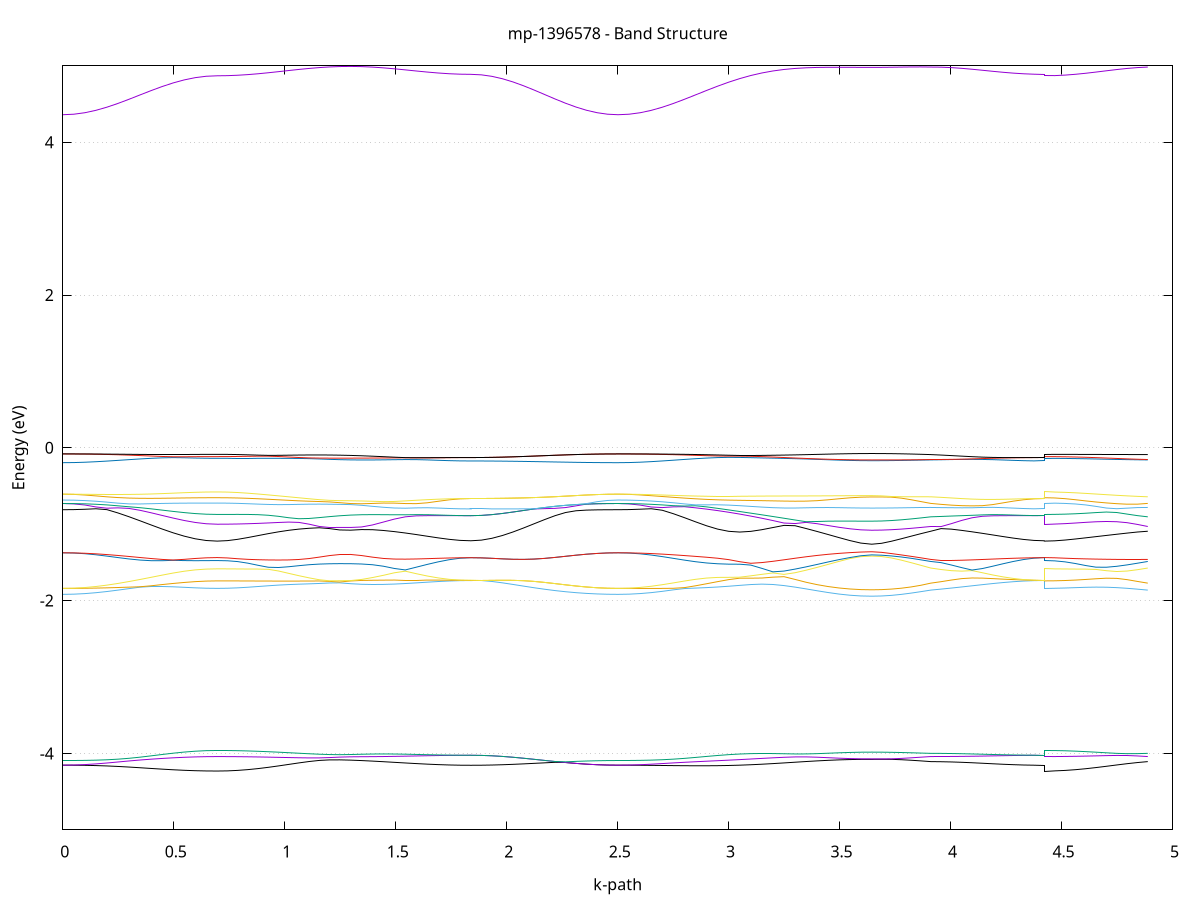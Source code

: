 set title 'mp-1396578 - Band Structure'
set xlabel 'k-path'
set ylabel 'Energy (eV)'
set grid y
set yrange [-5:5]
set terminal png size 800,600
set output 'mp-1396578_bands_gnuplot.png'
plot '-' using 1:2 with lines notitle, '-' using 1:2 with lines notitle, '-' using 1:2 with lines notitle, '-' using 1:2 with lines notitle, '-' using 1:2 with lines notitle, '-' using 1:2 with lines notitle, '-' using 1:2 with lines notitle, '-' using 1:2 with lines notitle, '-' using 1:2 with lines notitle, '-' using 1:2 with lines notitle, '-' using 1:2 with lines notitle, '-' using 1:2 with lines notitle, '-' using 1:2 with lines notitle, '-' using 1:2 with lines notitle, '-' using 1:2 with lines notitle, '-' using 1:2 with lines notitle, '-' using 1:2 with lines notitle, '-' using 1:2 with lines notitle, '-' using 1:2 with lines notitle, '-' using 1:2 with lines notitle, '-' using 1:2 with lines notitle, '-' using 1:2 with lines notitle, '-' using 1:2 with lines notitle, '-' using 1:2 with lines notitle, '-' using 1:2 with lines notitle, '-' using 1:2 with lines notitle, '-' using 1:2 with lines notitle, '-' using 1:2 with lines notitle, '-' using 1:2 with lines notitle, '-' using 1:2 with lines notitle, '-' using 1:2 with lines notitle, '-' using 1:2 with lines notitle, '-' using 1:2 with lines notitle, '-' using 1:2 with lines notitle, '-' using 1:2 with lines notitle, '-' using 1:2 with lines notitle, '-' using 1:2 with lines notitle, '-' using 1:2 with lines notitle, '-' using 1:2 with lines notitle, '-' using 1:2 with lines notitle, '-' using 1:2 with lines notitle, '-' using 1:2 with lines notitle, '-' using 1:2 with lines notitle, '-' using 1:2 with lines notitle, '-' using 1:2 with lines notitle, '-' using 1:2 with lines notitle, '-' using 1:2 with lines notitle, '-' using 1:2 with lines notitle
0.000000 -21.888551
0.049704 -21.887951
0.099408 -21.886251
0.149113 -21.883451
0.198817 -21.879651
0.248521 -21.875051
0.298225 -21.870051
0.347930 -21.864551
0.397634 -21.859051
0.447338 -21.853851
0.497042 -21.849051
0.546746 -21.844951
0.596451 -21.841951
0.646155 -21.840051
0.695859 -21.839451
0.695859 -21.839451
0.741855 -21.839151
0.787851 -21.838351
0.833846 -21.837251
0.879842 -21.835751
0.925838 -21.833951
0.971833 -21.832051
1.017829 -21.830151
1.063825 -21.828351
1.109820 -21.826851
1.155816 -21.825751
1.201812 -21.825051
1.247807 -21.824851
1.247807 -21.824851
1.297049 -21.825351
1.346290 -21.826351
1.395531 -21.827951
1.444772 -21.830051
1.494014 -21.832451
1.543255 -21.835051
1.592496 -21.837651
1.641737 -21.840051
1.690978 -21.842051
1.740220 -21.843651
1.789461 -21.844551
1.838702 -21.844851
1.838702 -21.844851
1.886067 -21.845451
1.933432 -21.847251
1.980796 -21.849751
2.028161 -21.853351
2.075526 -21.857651
2.122891 -21.862351
2.170255 -21.867051
2.217620 -21.871951
2.264985 -21.876551
2.312350 -21.880551
2.359714 -21.883951
2.407079 -21.886351
2.454444 -21.888051
2.501809 -21.888551
2.501809 -21.888551
2.551655 -21.887951
2.601502 -21.886151
2.651349 -21.883351
2.701196 -21.879551
2.751043 -21.874951
2.800889 -21.869751
2.850736 -21.864051
2.900583 -21.858351
2.950430 -21.852551
3.000277 -21.847051
3.050123 -21.841951
3.099970 -21.837451
3.149817 -21.833751
3.199664 -21.830751
3.249511 -21.828451
3.299357 -21.826851
3.349204 -21.825851
3.349204 -21.825851
3.398445 -21.825151
3.447687 -21.824951
3.496928 -21.824951
3.546169 -21.825151
3.595410 -21.825251
3.644652 -21.825251
3.644652 -21.825251
3.688995 -21.825251
3.733338 -21.825351
3.777681 -21.825451
3.822024 -21.825651
3.866368 -21.825951
3.910711 -21.826751
3.910711 -21.826751
3.957232 -21.827651
4.003753 -21.829151
4.050274 -21.831151
4.096795 -21.833451
4.143315 -21.835851
4.189836 -21.838351
4.236357 -21.840451
4.282878 -21.842251
4.329399 -21.843751
4.375920 -21.844651
4.422441 -21.844851
4.422441 -21.839451
4.469062 -21.839151
4.515684 -21.838451
4.562306 -21.837251
4.608927 -21.835751
4.655549 -21.833951
4.702171 -21.832151
4.748792 -21.830451
4.795414 -21.828751
4.842036 -21.827551
4.888657 -21.826751
e
0.000000 -20.543351
0.049704 -20.543351
0.099408 -20.543751
0.149113 -20.546351
0.198817 -20.551051
0.248521 -20.556851
0.298225 -20.563651
0.347930 -20.570751
0.397634 -20.577951
0.447338 -20.584851
0.497042 -20.591151
0.546746 -20.596251
0.596451 -20.600251
0.646155 -20.602751
0.695859 -20.603551
0.695859 -20.603551
0.741855 -20.603151
0.787851 -20.601951
0.833846 -20.600351
0.879842 -20.597851
0.925838 -20.594851
0.971833 -20.591451
1.017829 -20.587551
1.063825 -20.583251
1.109820 -20.578851
1.155816 -20.574451
1.201812 -20.570151
1.247807 -20.567251
1.247807 -20.567251
1.297049 -20.567151
1.346290 -20.570151
1.395531 -20.574751
1.444772 -20.579651
1.494014 -20.584551
1.543255 -20.589151
1.592496 -20.593351
1.641737 -20.597051
1.690978 -20.600051
1.740220 -20.602351
1.789461 -20.603751
1.838702 -20.604151
1.838702 -20.604151
1.886067 -20.603351
1.933432 -20.601051
1.980796 -20.597251
2.028161 -20.592351
2.075526 -20.586451
2.122891 -20.579951
2.170255 -20.573151
2.217620 -20.566451
2.264985 -20.560151
2.312350 -20.554551
2.359714 -20.549751
2.407079 -20.546251
2.454444 -20.544051
2.501809 -20.543351
2.501809 -20.543351
2.551655 -20.543251
2.601502 -20.543151
2.651349 -20.544551
2.701196 -20.548751
2.751043 -20.553651
2.800889 -20.559051
2.850736 -20.564451
2.900583 -20.569651
2.950430 -20.574251
3.000277 -20.577951
3.050123 -20.580751
3.099970 -20.582251
3.149817 -20.582551
3.199664 -20.581551
3.249511 -20.579551
3.299357 -20.576651
3.349204 -20.573351
3.349204 -20.573351
3.398445 -20.572051
3.447687 -20.573151
3.496928 -20.574251
3.546169 -20.575051
3.595410 -20.575551
3.644652 -20.575751
3.644652 -20.575751
3.688995 -20.575551
3.733338 -20.575151
3.777681 -20.574351
3.822024 -20.573451
3.866368 -20.572351
3.910711 -20.572251
3.910711 -20.572251
3.957232 -20.573051
4.003753 -20.577351
4.050274 -20.581851
4.096795 -20.586351
4.143315 -20.590551
4.189836 -20.594451
4.236357 -20.597751
4.282878 -20.600451
4.329399 -20.602551
4.375920 -20.603751
4.422441 -20.604151
4.422441 -20.603551
4.469062 -20.603151
4.515684 -20.601851
4.562306 -20.599851
4.608927 -20.597151
4.655549 -20.593851
4.702171 -20.589851
4.748792 -20.585751
4.795414 -20.581251
4.842036 -20.576651
4.888657 -20.572251
e
0.000000 -20.538451
0.049704 -20.539051
0.099408 -20.540851
0.149113 -20.541751
0.198817 -20.541651
0.248521 -20.541451
0.298225 -20.541451
0.347930 -20.541551
0.397634 -20.541651
0.447338 -20.541651
0.497042 -20.541851
0.546746 -20.541851
0.596451 -20.541951
0.646155 -20.542051
0.695859 -20.542151
0.695859 -20.542151
0.741855 -20.542351
0.787851 -20.543051
0.833846 -20.544551
0.879842 -20.546551
0.925838 -20.549151
0.971833 -20.552351
1.017829 -20.555751
1.063825 -20.559151
1.109820 -20.562251
1.155816 -20.564751
1.201812 -20.566451
1.247807 -20.566451
1.247807 -20.566451
1.297049 -20.565951
1.346290 -20.565251
1.395531 -20.562751
1.444772 -20.559351
1.494014 -20.555451
1.543255 -20.551051
1.592496 -20.546651
1.641737 -20.542351
1.690978 -20.538851
1.740220 -20.536151
1.789461 -20.534451
1.838702 -20.533851
1.838702 -20.533851
1.886067 -20.533951
1.933432 -20.534051
1.980796 -20.534251
2.028161 -20.534551
2.075526 -20.535051
2.122891 -20.535551
2.170255 -20.535951
2.217620 -20.536451
2.264985 -20.537051
2.312350 -20.537351
2.359714 -20.537751
2.407079 -20.538151
2.454444 -20.538351
2.501809 -20.538451
2.501809 -20.538451
2.551655 -20.539051
2.601502 -20.541051
2.651349 -20.542851
2.701196 -20.543351
2.751043 -20.544351
2.800889 -20.545851
2.850736 -20.547551
2.900583 -20.549551
2.950430 -20.551751
3.000277 -20.554051
3.050123 -20.556351
3.099970 -20.558851
3.149817 -20.561351
3.199664 -20.563651
3.249511 -20.565951
3.299357 -20.567951
3.349204 -20.569651
3.349204 -20.569651
3.398445 -20.568851
3.447687 -20.565451
3.496928 -20.562351
3.546169 -20.559851
3.595410 -20.558351
3.644652 -20.557951
3.644652 -20.557951
3.688995 -20.557851
3.733338 -20.558651
3.777681 -20.560651
3.822024 -20.563351
3.866368 -20.566351
3.910711 -20.568451
3.910711 -20.568451
3.957232 -20.568551
4.003753 -20.564451
4.050274 -20.559851
4.096795 -20.555051
4.143315 -20.550251
4.189836 -20.545851
4.236357 -20.541751
4.282878 -20.538351
4.329399 -20.535851
4.375920 -20.534351
4.422441 -20.533851
4.422441 -20.542151
4.469062 -20.542351
4.515684 -20.543151
4.562306 -20.544651
4.608927 -20.546851
4.655549 -20.549651
4.702171 -20.553151
4.748792 -20.557151
4.795414 -20.561251
4.842036 -20.565151
4.888657 -20.568451
e
0.000000 -20.538451
0.049704 -20.538351
0.099408 -20.538251
0.149113 -20.538051
0.198817 -20.537551
0.248521 -20.536651
0.298225 -20.535651
0.347930 -20.534351
0.397634 -20.533051
0.447338 -20.531651
0.497042 -20.530551
0.546746 -20.529451
0.596451 -20.528551
0.646155 -20.528151
0.695859 -20.527951
0.695859 -20.527951
0.741855 -20.528351
0.787851 -20.529451
0.833846 -20.531351
0.879842 -20.533651
0.925838 -20.536051
0.971833 -20.538851
1.017829 -20.541651
1.063825 -20.544551
1.109820 -20.547751
1.155816 -20.551151
1.201812 -20.554651
1.247807 -20.557851
1.247807 -20.557851
1.297049 -20.558251
1.346290 -20.555051
1.395531 -20.551251
1.444772 -20.547651
1.494014 -20.544451
1.543255 -20.541651
1.592496 -20.539251
1.641737 -20.537251
1.690978 -20.535751
1.740220 -20.534651
1.789461 -20.534051
1.838702 -20.533851
1.838702 -20.533851
1.886067 -20.533951
1.933432 -20.534051
1.980796 -20.534251
2.028161 -20.534551
2.075526 -20.535051
2.122891 -20.535551
2.170255 -20.535951
2.217620 -20.536451
2.264985 -20.537051
2.312350 -20.537351
2.359714 -20.537751
2.407079 -20.538051
2.454444 -20.538351
2.501809 -20.538451
2.501809 -20.538451
2.551655 -20.538451
2.601502 -20.538651
2.651349 -20.538751
2.701196 -20.538251
2.751043 -20.537451
2.800889 -20.536351
2.850736 -20.535151
2.900583 -20.534351
2.950430 -20.533851
3.000277 -20.533851
3.050123 -20.534351
3.099970 -20.535451
3.149817 -20.537151
3.199664 -20.539151
3.249511 -20.541551
3.299357 -20.544151
3.349204 -20.546851
3.349204 -20.546851
3.398445 -20.549351
3.447687 -20.551651
3.496928 -20.553751
3.546169 -20.555251
3.595410 -20.556051
3.644652 -20.556251
3.644652 -20.556251
3.688995 -20.556551
3.733338 -20.556451
3.777681 -20.555151
3.822024 -20.553251
3.866368 -20.551051
3.910711 -20.548651
3.910711 -20.548651
3.957232 -20.547051
4.003753 -20.545251
4.050274 -20.543451
4.096795 -20.541551
4.143315 -20.539751
4.189836 -20.538151
4.236357 -20.536651
4.282878 -20.535451
4.329399 -20.534651
4.375920 -20.534051
4.422441 -20.533851
4.422441 -20.527951
4.469062 -20.528451
4.515684 -20.529751
4.562306 -20.531851
4.608927 -20.534451
4.655549 -20.537251
4.702171 -20.539951
4.748792 -20.542551
4.795414 -20.544751
4.842036 -20.546851
4.888657 -20.548651
e
0.000000 -19.844451
0.049704 -19.844651
0.099408 -19.845251
0.149113 -19.846351
0.198817 -19.847551
0.248521 -19.849151
0.298225 -19.851051
0.347930 -19.852851
0.397634 -19.854751
0.447338 -19.856651
0.497042 -19.858351
0.546746 -19.859651
0.596451 -19.860651
0.646155 -19.861351
0.695859 -19.861551
0.695859 -19.861551
0.741855 -19.861551
0.787851 -19.861451
0.833846 -19.861451
0.879842 -19.861751
0.925838 -19.862151
0.971833 -19.863051
1.017829 -19.864051
1.063825 -19.865151
1.109820 -19.866251
1.155816 -19.867151
1.201812 -19.867651
1.247807 -19.867851
1.247807 -19.867851
1.297049 -19.867551
1.346290 -19.866651
1.395531 -19.865251
1.444772 -19.863451
1.494014 -19.861551
1.543255 -19.859451
1.592496 -19.857351
1.641737 -19.855351
1.690978 -19.853651
1.740220 -19.852451
1.789461 -19.851751
1.838702 -19.851351
1.838702 -19.851351
1.886067 -19.851351
1.933432 -19.851051
1.980796 -19.850651
2.028161 -19.850051
2.075526 -19.849351
2.122891 -19.848551
2.170255 -19.847651
2.217620 -19.846951
2.264985 -19.846251
2.312350 -19.845551
2.359714 -19.845051
2.407079 -19.844651
2.454444 -19.844451
2.501809 -19.844451
2.501809 -19.844451
2.551655 -19.844651
2.601502 -19.845251
2.651349 -19.846551
2.701196 -19.847951
2.751043 -19.849551
2.800889 -19.851251
2.850736 -19.852851
2.900583 -19.854251
2.950430 -19.855351
3.000277 -19.856151
3.050123 -19.856951
3.099970 -19.858051
3.149817 -19.859751
3.199664 -19.862151
3.249511 -19.864851
3.299357 -19.867851
3.349204 -19.870851
3.349204 -19.870851
3.398445 -19.873751
3.447687 -19.876351
3.496928 -19.878551
3.546169 -19.880351
3.595410 -19.881351
3.644652 -19.881651
3.644652 -19.881651
3.688995 -19.881251
3.733338 -19.880351
3.777681 -19.878651
3.822024 -19.876351
3.866368 -19.873651
3.910711 -19.870751
3.910711 -19.870751
3.957232 -19.868751
4.003753 -19.866451
4.050274 -19.864051
4.096795 -19.861651
4.143315 -19.859251
4.189836 -19.857051
4.236357 -19.854951
4.282878 -19.853451
4.329399 -19.852351
4.375920 -19.851651
4.422441 -19.851351
4.422441 -19.861551
4.469062 -19.861451
4.515684 -19.861151
4.562306 -19.861051
4.608927 -19.861151
4.655549 -19.861651
4.702171 -19.862751
4.748792 -19.864551
4.795414 -19.866551
4.842036 -19.868751
4.888657 -19.870751
e
0.000000 -19.844451
0.049704 -19.844451
0.099408 -19.844451
0.149113 -19.844551
0.198817 -19.844751
0.248521 -19.844751
0.298225 -19.844851
0.347930 -19.845051
0.397634 -19.845151
0.447338 -19.845351
0.497042 -19.845451
0.546746 -19.845551
0.596451 -19.845651
0.646155 -19.845751
0.695859 -19.845851
0.695859 -19.845851
0.741855 -19.845851
0.787851 -19.846051
0.833846 -19.846451
0.879842 -19.846751
0.925838 -19.846751
0.971833 -19.846651
1.017829 -19.846351
1.063825 -19.845751
1.109820 -19.845051
1.155816 -19.844451
1.201812 -19.843951
1.247807 -19.843651
1.247807 -19.843651
1.297049 -19.843651
1.346290 -19.843851
1.395531 -19.844351
1.444772 -19.844951
1.494014 -19.845951
1.543255 -19.846951
1.592496 -19.848051
1.641737 -19.849051
1.690978 -19.850051
1.740220 -19.850851
1.789461 -19.851351
1.838702 -19.851351
1.838702 -19.851351
1.886067 -19.851351
1.933432 -19.851051
1.980796 -19.850651
2.028161 -19.850051
2.075526 -19.849351
2.122891 -19.848551
2.170255 -19.847651
2.217620 -19.846951
2.264985 -19.846251
2.312350 -19.845551
2.359714 -19.845051
2.407079 -19.844651
2.454444 -19.844451
2.501809 -19.844451
2.501809 -19.844451
2.551655 -19.844351
2.601502 -19.844351
2.651349 -19.844451
2.701196 -19.844451
2.751043 -19.844751
2.800889 -19.845051
2.850736 -19.845551
2.900583 -19.846251
2.950430 -19.847151
3.000277 -19.848151
3.050123 -19.849151
3.099970 -19.849651
3.149817 -19.849251
3.199664 -19.847951
3.249511 -19.845951
3.299357 -19.843551
3.349204 -19.840951
3.349204 -19.840951
3.398445 -19.838451
3.447687 -19.836151
3.496928 -19.834151
3.546169 -19.832751
3.595410 -19.831851
3.644652 -19.831451
3.644652 -19.831451
3.688995 -19.831751
3.733338 -19.832651
3.777681 -19.833951
3.822024 -19.835651
3.866368 -19.837651
3.910711 -19.840051
3.910711 -19.840051
3.957232 -19.841351
4.003753 -19.842551
4.050274 -19.844051
4.096795 -19.845451
4.143315 -19.846751
4.189836 -19.848151
4.236357 -19.849151
4.282878 -19.850151
4.329399 -19.850851
4.375920 -19.851251
4.422441 -19.851351
4.422441 -19.845851
4.469062 -19.845851
4.515684 -19.846251
4.562306 -19.846751
4.608927 -19.847151
4.655549 -19.847151
4.702171 -19.846451
4.748792 -19.845251
4.795414 -19.843651
4.842036 -19.841851
4.888657 -19.840051
e
0.000000 -8.408851
0.049704 -8.407751
0.099408 -8.404251
0.149113 -8.398751
0.198817 -8.391351
0.248521 -8.382551
0.298225 -8.372651
0.347930 -8.362151
0.397634 -8.351551
0.447338 -8.341451
0.497042 -8.332351
0.546746 -8.324651
0.596451 -8.318851
0.646155 -8.315351
0.695859 -8.314151
0.695859 -8.314151
0.741855 -8.313551
0.787851 -8.312051
0.833846 -8.309651
0.879842 -8.306451
0.925838 -8.302751
0.971833 -8.298551
1.017829 -8.294251
1.063825 -8.290051
1.109820 -8.286151
1.155816 -8.282751
1.201812 -8.279951
1.247807 -8.277951
1.247807 -8.277951
1.297049 -8.276751
1.346290 -8.276451
1.395531 -8.277151
1.444772 -8.278651
1.494014 -8.280851
1.543255 -8.283351
1.592496 -8.286151
1.641737 -8.288751
1.690978 -8.291051
1.740220 -8.292851
1.789461 -8.294051
1.838702 -8.294351
1.838702 -8.294351
1.886067 -8.295951
1.933432 -8.300251
1.980796 -8.307151
2.028161 -8.316351
2.075526 -8.327351
2.122891 -8.339551
2.170255 -8.352251
2.217620 -8.364951
2.264985 -8.377051
2.312350 -8.387751
2.359714 -8.396651
2.407079 -8.403251
2.454444 -8.407451
2.501809 -8.408851
2.501809 -8.408851
2.551655 -8.407751
2.601502 -8.404451
2.651349 -8.399051
2.701196 -8.391851
2.751043 -8.383051
2.800889 -8.373151
2.850736 -8.362351
2.900583 -8.351251
2.950430 -8.340051
3.000277 -8.329251
3.050123 -8.319251
3.099970 -8.310151
3.149817 -8.302251
3.199664 -8.295551
3.249511 -8.290251
3.299357 -8.286051
3.349204 -8.283051
3.349204 -8.283051
3.398445 -8.281051
3.447687 -8.279751
3.496928 -8.278951
3.546169 -8.278551
3.595410 -8.278351
3.644652 -8.278351
3.644652 -8.278351
3.688995 -8.278251
3.733338 -8.278051
3.777681 -8.277751
3.822024 -8.277451
3.866368 -8.277551
3.910711 -8.278151
3.910711 -8.278151
3.957232 -8.277751
4.003753 -8.278351
4.050274 -8.279851
4.096795 -8.281851
4.143315 -8.284351
4.189836 -8.286851
4.236357 -8.289251
4.282878 -8.291351
4.329399 -8.293051
4.375920 -8.294051
4.422441 -8.294351
4.422441 -8.314151
4.469062 -8.313451
4.515684 -8.311451
4.562306 -8.308251
4.608927 -8.304151
4.655549 -8.299351
4.702171 -8.294251
4.748792 -8.289151
4.795414 -8.284551
4.842036 -8.280751
4.888657 -8.278151
e
0.000000 -4.154251
0.049704 -4.154751
0.099408 -4.156351
0.149113 -4.159551
0.198817 -4.164351
0.248521 -4.170951
0.298225 -4.178951
0.347930 -4.187851
0.397634 -4.197151
0.447338 -4.206151
0.497042 -4.214451
0.546746 -4.221351
0.596451 -4.226651
0.646155 -4.229951
0.695859 -4.231051
0.695859 -4.231051
0.741855 -4.228951
0.787851 -4.222651
0.833846 -4.212551
0.879842 -4.198951
0.925838 -4.182551
0.971833 -4.164051
1.017829 -4.144351
1.063825 -4.124651
1.109820 -4.106451
1.155816 -4.092151
1.201812 -4.085151
1.247807 -4.084851
1.247807 -4.084851
1.297049 -4.088451
1.346290 -4.094051
1.395531 -4.101051
1.444772 -4.108851
1.494014 -4.117151
1.543255 -4.125451
1.592496 -4.133451
1.641737 -4.140751
1.690978 -4.146951
1.740220 -4.151651
1.789461 -4.154651
1.838702 -4.155651
1.838702 -4.155651
1.886067 -4.154851
1.933432 -4.152451
1.980796 -4.148551
2.028161 -4.143451
2.075526 -4.137351
2.122891 -4.130651
2.170255 -4.123751
2.217620 -4.116851
2.264985 -4.119551
2.312350 -4.131251
2.359714 -4.141051
2.407079 -4.148251
2.454444 -4.152751
2.501809 -4.154251
2.501809 -4.154251
2.551655 -4.154551
2.601502 -4.155451
2.651349 -4.156751
2.701196 -4.158351
2.751043 -4.159951
2.800889 -4.161351
2.850736 -4.162151
2.900583 -4.162051
2.950430 -4.160851
3.000277 -4.158251
3.050123 -4.154251
3.099970 -4.148651
3.149817 -4.141751
3.199664 -4.133651
3.249511 -4.124851
3.299357 -4.115651
3.349204 -4.106551
3.349204 -4.106551
3.398445 -4.098251
3.447687 -4.090951
3.496928 -4.085051
3.546169 -4.080851
3.595410 -4.078651
3.644652 -4.078051
3.644652 -4.078051
3.688995 -4.077251
3.733338 -4.077951
3.777681 -4.082751
3.822024 -4.089751
3.866368 -4.098151
3.910711 -4.107551
3.910711 -4.107551
3.957232 -4.109151
4.003753 -4.112151
4.050274 -4.116651
4.096795 -4.122451
4.143315 -4.129051
4.189836 -4.135851
4.236357 -4.142351
4.282878 -4.147851
4.329399 -4.152151
4.375920 -4.154751
4.422441 -4.155651
4.422441 -4.231051
4.469062 -4.229051
4.515684 -4.223051
4.562306 -4.213451
4.608927 -4.200751
4.655549 -4.185551
4.702171 -4.168851
4.748792 -4.151551
4.795414 -4.134851
4.842036 -4.119951
4.888657 -4.107551
e
0.000000 -4.154251
0.049704 -4.152351
0.099408 -4.146651
0.149113 -4.137651
0.198817 -4.125951
0.248521 -4.112551
0.298225 -4.099151
0.347930 -4.086751
0.397634 -4.075851
0.447338 -4.066251
0.497042 -4.058051
0.546746 -4.051151
0.596451 -4.046051
0.646155 -4.042851
0.695859 -4.041751
0.695859 -4.041751
0.741855 -4.042151
0.787851 -4.043051
0.833846 -4.044651
0.879842 -4.046751
0.925838 -4.049151
0.971833 -4.051951
1.017829 -4.054651
1.063825 -4.057251
1.109820 -4.059151
1.155816 -4.058851
1.201812 -4.054751
1.247807 -4.048751
1.247807 -4.048751
1.297049 -4.044951
1.346290 -4.043551
1.395531 -4.042651
1.444772 -4.041251
1.494014 -4.039051
1.543255 -4.036451
1.592496 -4.033651
1.641737 -4.030751
1.690978 -4.028251
1.740220 -4.026251
1.789461 -4.024951
1.838702 -4.024551
1.838702 -4.024551
1.886067 -4.026351
1.933432 -4.031451
1.980796 -4.039751
2.028161 -4.050551
2.075526 -4.063351
2.122891 -4.077451
2.170255 -4.091951
2.217620 -4.106151
2.264985 -4.119551
2.312350 -4.131251
2.359714 -4.141051
2.407079 -4.148251
2.454444 -4.152751
2.501809 -4.154251
2.501809 -4.154251
2.551655 -4.152751
2.601502 -4.148251
2.651349 -4.141451
2.701196 -4.133251
2.751043 -4.124651
2.800889 -4.116651
2.850736 -4.109351
2.900583 -4.102451
2.950430 -4.095651
3.000277 -4.088651
3.050123 -4.081351
3.099970 -4.073651
3.149817 -4.065751
3.199664 -4.058051
3.249511 -4.051051
3.299357 -4.046351
3.349204 -4.045951
3.349204 -4.045951
3.398445 -4.050051
3.447687 -4.056351
3.496928 -4.062751
3.546169 -4.067851
3.595410 -4.070951
3.644652 -4.071851
3.644652 -4.071851
3.688995 -4.072451
3.733338 -4.071251
3.777681 -4.065751
3.822024 -4.058151
3.866368 -4.049651
3.910711 -4.041351
3.910711 -4.041351
3.957232 -4.040851
4.003753 -4.040251
4.050274 -4.039151
4.096795 -4.037451
4.143315 -4.035251
4.189836 -4.032651
4.236357 -4.030151
4.282878 -4.027851
4.329399 -4.026051
4.375920 -4.024951
4.422441 -4.024551
4.422441 -4.041751
4.469062 -4.041351
4.515684 -4.040151
4.562306 -4.038151
4.608927 -4.035551
4.655549 -4.032451
4.702171 -4.029251
4.748792 -4.027051
4.795414 -4.027951
4.842036 -4.033451
4.888657 -4.041351
e
0.000000 -4.093351
0.049704 -4.093051
0.099408 -4.091651
0.149113 -4.088751
0.198817 -4.083651
0.248521 -4.075651
0.298225 -4.064351
0.347930 -4.049551
0.397634 -4.032351
0.447338 -4.014551
0.497042 -3.997551
0.546746 -3.982851
0.596451 -3.971551
0.646155 -3.964351
0.695859 -3.961951
0.695859 -3.961951
0.741855 -3.962651
0.787851 -3.964651
0.833846 -3.968051
0.879842 -3.972551
0.925838 -3.978051
0.971833 -3.984251
1.017829 -3.991051
1.063825 -3.998051
1.109820 -4.004751
1.155816 -4.010851
1.201812 -4.015251
1.247807 -4.016951
1.247807 -4.016951
1.297049 -4.014951
1.346290 -4.011151
1.395531 -4.008251
1.444772 -4.007351
1.494014 -4.008251
1.543255 -4.010551
1.592496 -4.013751
1.641737 -4.017051
1.690978 -4.020051
1.740220 -4.022551
1.789461 -4.024051
1.838702 -4.024551
1.838702 -4.024551
1.886067 -4.026351
1.933432 -4.031451
1.980796 -4.039751
2.028161 -4.050551
2.075526 -4.063351
2.122891 -4.077451
2.170255 -4.091951
2.217620 -4.106151
2.264985 -4.110351
2.312350 -4.104651
2.359714 -4.099851
2.407079 -4.096351
2.454444 -4.094151
2.501809 -4.093351
2.501809 -4.093351
2.551655 -4.092851
2.601502 -4.091251
2.651349 -4.088151
2.701196 -4.083051
2.751043 -4.075451
2.800889 -4.065251
2.850736 -4.052951
2.900583 -4.039951
2.950430 -4.027351
3.000277 -4.016551
3.050123 -4.008251
3.099970 -4.003151
3.149817 -4.001151
3.199664 -4.002051
3.249511 -4.004751
3.299357 -4.007351
3.349204 -4.007151
3.349204 -4.007151
3.398445 -4.003451
3.447687 -3.997951
3.496928 -3.992351
3.546169 -3.987651
3.595410 -3.984551
3.644652 -3.983551
3.644652 -3.983551
3.688995 -3.984151
3.733338 -3.985851
3.777681 -3.988551
3.822024 -3.992051
3.866368 -3.995851
3.910711 -3.999551
3.910711 -3.999551
3.957232 -4.000151
4.003753 -4.001851
4.050274 -4.004351
4.096795 -4.007451
4.143315 -4.010951
4.189836 -4.014451
4.236357 -4.017751
4.282878 -4.020551
4.329399 -4.022751
4.375920 -4.024051
4.422441 -4.024551
4.422441 -3.961951
4.469062 -3.962951
4.515684 -3.965851
4.562306 -3.970651
4.608927 -3.976951
4.655549 -3.984351
4.702171 -3.992351
4.748792 -3.999651
4.795414 -4.003751
4.842036 -4.003051
4.888657 -3.999551
e
0.000000 -1.918151
0.049704 -1.915651
0.099408 -1.908351
0.149113 -1.896551
0.198817 -1.881051
0.248521 -1.862751
0.298225 -1.843251
0.347930 -1.823951
0.397634 -1.815451
0.447338 -1.815351
0.497042 -1.819251
0.546746 -1.825851
0.596451 -1.832751
0.646155 -1.837951
0.695859 -1.839851
0.695859 -1.839851
0.741855 -1.838051
0.787851 -1.832951
0.833846 -1.825051
0.879842 -1.815551
0.925838 -1.805751
0.971833 -1.796951
1.017829 -1.790151
1.063825 -1.784951
1.109820 -1.780551
1.155816 -1.775651
1.201812 -1.769051
1.247807 -1.767351
1.247807 -1.767351
1.297049 -1.778751
1.346290 -1.786151
1.395531 -1.789151
1.444772 -1.787951
1.494014 -1.783451
1.543255 -1.776451
1.592496 -1.767951
1.641737 -1.758851
1.690978 -1.750351
1.740220 -1.743351
1.789461 -1.738751
1.838702 -1.737251
1.838702 -1.737251
1.886067 -1.737151
1.933432 -1.749451
1.980796 -1.767351
2.028161 -1.788251
2.075526 -1.810051
2.122891 -1.831351
2.170255 -1.850951
2.217620 -1.868551
2.264985 -1.883651
2.312350 -1.896051
2.359714 -1.905751
2.407079 -1.912651
2.454444 -1.916751
2.501809 -1.918151
2.501809 -1.918151
2.551655 -1.915551
2.601502 -1.907851
2.651349 -1.895451
2.701196 -1.878751
2.751043 -1.859051
2.800889 -1.842151
2.850736 -1.835951
2.900583 -1.829851
2.950430 -1.821951
3.000277 -1.811951
3.050123 -1.800551
3.099970 -1.789751
3.149817 -1.784251
3.199664 -1.789051
3.249511 -1.803251
3.299357 -1.823351
3.349204 -1.846751
3.349204 -1.846751
3.398445 -1.870951
3.447687 -1.894051
3.496928 -1.914151
3.546169 -1.929451
3.595410 -1.939051
3.644652 -1.942251
3.644652 -1.942251
3.688995 -1.939551
3.733338 -1.931451
3.777681 -1.918651
3.822024 -1.901951
3.866368 -1.882751
3.910711 -1.862451
3.910711 -1.862451
3.957232 -1.849551
4.003753 -1.835751
4.050274 -1.821251
4.096795 -1.806251
4.143315 -1.791251
4.189836 -1.776851
4.236357 -1.763751
4.282878 -1.752551
4.329399 -1.743951
4.375920 -1.738751
4.422441 -1.737251
4.422441 -1.839851
4.469062 -1.838551
4.515684 -1.835051
4.562306 -1.830351
4.608927 -1.825851
4.655549 -1.823451
4.702171 -1.824751
4.748792 -1.830051
4.795414 -1.838951
4.842036 -1.850151
4.888657 -1.862451
e
0.000000 -1.840051
0.049704 -1.839651
0.099408 -1.838351
0.149113 -1.836151
0.198817 -1.832951
0.248521 -1.828651
0.298225 -1.823751
0.347930 -1.818851
0.397634 -1.806151
0.447338 -1.790151
0.497042 -1.775551
0.546746 -1.762451
0.596451 -1.751651
0.646155 -1.744451
0.695859 -1.741851
0.695859 -1.741851
0.741855 -1.741951
0.787851 -1.742351
0.833846 -1.742951
0.879842 -1.743551
0.925838 -1.744051
0.971833 -1.744451
1.017829 -1.744551
1.063825 -1.744251
1.109820 -1.743751
1.155816 -1.743051
1.201812 -1.748551
1.247807 -1.756551
1.247807 -1.756551
1.297049 -1.742951
1.346290 -1.735751
1.395531 -1.733751
1.444772 -1.732151
1.494014 -1.731051
1.543255 -1.730651
1.592496 -1.730651
1.641737 -1.731151
1.690978 -1.731851
1.740220 -1.732751
1.789461 -1.734351
1.838702 -1.737251
1.838702 -1.737251
1.886067 -1.736551
1.933432 -1.735051
1.980796 -1.733851
2.028161 -1.734751
2.075526 -1.739451
2.122891 -1.748551
2.170255 -1.761751
2.217620 -1.777251
2.264985 -1.793451
2.312350 -1.808751
2.359714 -1.821851
2.407079 -1.831751
2.454444 -1.837951
2.501809 -1.840051
2.501809 -1.840051
2.551655 -1.840151
2.601502 -1.840451
2.651349 -1.840651
2.701196 -1.840251
2.751043 -1.838651
2.800889 -1.829851
2.850736 -1.806351
2.900583 -1.779351
2.950430 -1.751751
3.000277 -1.725351
3.050123 -1.706451
3.099970 -1.706351
3.149817 -1.704451
3.199664 -1.693151
3.249511 -1.686751
3.299357 -1.722651
3.349204 -1.759851
3.349204 -1.759851
3.398445 -1.790851
3.447687 -1.815651
3.496928 -1.834551
3.546169 -1.847851
3.595410 -1.855851
3.644652 -1.858451
3.644652 -1.858451
3.688995 -1.856251
3.733338 -1.849351
3.777681 -1.837851
3.822024 -1.821251
3.866368 -1.799251
3.910711 -1.771451
3.910711 -1.771451
3.957232 -1.752251
4.003753 -1.730651
4.050274 -1.712151
4.096795 -1.703751
4.143315 -1.705651
4.189836 -1.712051
4.236357 -1.719051
4.282878 -1.725051
4.329399 -1.729551
4.375920 -1.734151
4.422441 -1.737251
4.422441 -1.741851
4.469062 -1.740651
4.515684 -1.737051
4.562306 -1.731151
4.608927 -1.723151
4.655549 -1.713951
4.702171 -1.706651
4.748792 -1.709051
4.795414 -1.725651
4.842036 -1.748851
4.888657 -1.771451
e
0.000000 -1.840051
0.049704 -1.837251
0.099408 -1.828951
0.149113 -1.815351
0.198817 -1.797351
0.248521 -1.775351
0.298225 -1.750451
0.347930 -1.723451
0.397634 -1.695151
0.447338 -1.666551
0.497042 -1.639251
0.546746 -1.615551
0.596451 -1.597851
0.646155 -1.587451
0.695859 -1.584151
0.695859 -1.584151
0.741855 -1.584551
0.787851 -1.585551
0.833846 -1.586651
0.879842 -1.587151
0.925838 -1.590251
0.971833 -1.612251
1.017829 -1.643251
1.063825 -1.673951
1.109820 -1.702251
1.155816 -1.727051
1.201812 -1.740851
1.247807 -1.739651
1.247807 -1.739651
1.297049 -1.737551
1.346290 -1.722951
1.395531 -1.698151
1.444772 -1.668751
1.494014 -1.635751
1.543255 -1.614751
1.592496 -1.647551
1.641737 -1.677751
1.690978 -1.702751
1.740220 -1.721251
1.789461 -1.731551
1.838702 -1.732751
1.838702 -1.732751
1.886067 -1.736551
1.933432 -1.735051
1.980796 -1.733851
2.028161 -1.734751
2.075526 -1.739451
2.122891 -1.748551
2.170255 -1.761751
2.217620 -1.777251
2.264985 -1.793451
2.312350 -1.808751
2.359714 -1.821851
2.407079 -1.831751
2.454444 -1.837951
2.501809 -1.840051
2.501809 -1.840051
2.551655 -1.836851
2.601502 -1.827351
2.651349 -1.812051
2.701196 -1.791851
2.751043 -1.768351
2.800889 -1.743751
2.850736 -1.721451
2.900583 -1.704851
2.950430 -1.696451
3.000277 -1.695351
3.050123 -1.693451
3.099970 -1.675651
3.149817 -1.656251
3.199664 -1.637751
3.249511 -1.656751
3.299357 -1.635051
3.349204 -1.601851
3.349204 -1.601851
3.398445 -1.565251
3.447687 -1.526351
3.496928 -1.486951
3.546169 -1.449951
3.595410 -1.424751
3.644652 -1.417251
3.644652 -1.417251
3.688995 -1.423051
3.733338 -1.441551
3.777681 -1.470051
3.822024 -1.503151
3.866368 -1.538151
3.910711 -1.573551
3.910711 -1.573551
3.957232 -1.592951
4.003753 -1.608151
4.050274 -1.614051
4.096795 -1.607151
4.143315 -1.635151
4.189836 -1.664251
4.236357 -1.689451
4.282878 -1.709851
4.329399 -1.724851
4.375920 -1.732051
4.422441 -1.732751
4.422441 -1.584151
4.469062 -1.584651
4.515684 -1.585851
4.562306 -1.587151
4.608927 -1.587951
4.655549 -1.592151
4.702171 -1.608451
4.748792 -1.619251
4.795414 -1.612951
4.842036 -1.595451
4.888657 -1.573551
e
0.000000 -1.374051
0.049704 -1.377051
0.099408 -1.386051
0.149113 -1.400051
0.198817 -1.417551
0.248521 -1.436651
0.298225 -1.454851
0.347930 -1.469251
0.397634 -1.477351
0.447338 -1.477851
0.497042 -1.472851
0.546746 -1.476051
0.596451 -1.477551
0.646155 -1.476551
0.695859 -1.475751
0.695859 -1.475751
0.741855 -1.478551
0.787851 -1.489051
0.833846 -1.509951
0.879842 -1.537751
0.925838 -1.563351
0.971833 -1.566851
1.017829 -1.556651
1.063825 -1.542751
1.109820 -1.530151
1.155816 -1.521951
1.201812 -1.517751
1.247807 -1.516251
1.247807 -1.516251
1.297049 -1.516951
1.346290 -1.520851
1.395531 -1.530451
1.444772 -1.549951
1.494014 -1.579251
1.543255 -1.598451
1.592496 -1.562551
1.641737 -1.526351
1.690978 -1.492951
1.740220 -1.464851
1.789461 -1.445451
1.838702 -1.438351
1.838702 -1.438351
1.886067 -1.440551
1.933432 -1.446251
1.980796 -1.453351
2.028161 -1.458951
2.075526 -1.460451
2.122891 -1.456551
2.170255 -1.447451
2.217620 -1.434651
2.264985 -1.420051
2.312350 -1.405451
2.359714 -1.392551
2.407079 -1.382551
2.454444 -1.376151
2.501809 -1.374051
2.501809 -1.374051
2.551655 -1.377551
2.601502 -1.387751
2.651349 -1.403651
2.701196 -1.423951
2.751043 -1.446851
2.800889 -1.469951
2.850736 -1.490851
2.900583 -1.507251
2.950430 -1.517751
3.000277 -1.522851
3.050123 -1.523651
3.099970 -1.535151
3.149817 -1.577951
3.199664 -1.623451
3.249511 -1.613351
3.299357 -1.587651
3.349204 -1.558251
3.349204 -1.558251
3.398445 -1.526751
3.447687 -1.494451
3.496928 -1.463651
3.546169 -1.436551
3.595410 -1.412951
3.644652 -1.401451
3.644652 -1.401451
3.688995 -1.405551
3.733338 -1.415251
3.777681 -1.428651
3.822024 -1.446051
3.866368 -1.466351
3.910711 -1.487651
3.910711 -1.487651
3.957232 -1.502751
4.003753 -1.534151
4.050274 -1.568351
4.096795 -1.599851
4.143315 -1.580351
4.189836 -1.549851
4.236357 -1.517751
4.282878 -1.487551
4.329399 -1.462151
4.375920 -1.444651
4.422441 -1.438351
4.422441 -1.475751
4.469062 -1.479751
4.515684 -1.492651
4.562306 -1.514451
4.608927 -1.540951
4.655549 -1.562351
4.702171 -1.563151
4.748792 -1.550951
4.795414 -1.532551
4.842036 -1.510451
4.888657 -1.487651
e
0.000000 -1.374051
0.049704 -1.375551
0.099408 -1.380151
0.149113 -1.387551
0.198817 -1.397351
0.248521 -1.409151
0.298225 -1.422251
0.347930 -1.435851
0.397634 -1.449051
0.447338 -1.460751
0.497042 -1.468451
0.546746 -1.459951
0.596451 -1.448551
0.646155 -1.439951
0.695859 -1.436651
0.695859 -1.436651
0.741855 -1.441551
0.787851 -1.451751
0.833846 -1.459851
0.879842 -1.464751
0.925838 -1.467651
0.971833 -1.468851
1.017829 -1.467451
1.063825 -1.461651
1.109820 -1.449351
1.155816 -1.430651
1.201812 -1.410551
1.247807 -1.396751
1.247807 -1.396751
1.297049 -1.395951
1.346290 -1.410151
1.395531 -1.431151
1.444772 -1.448151
1.494014 -1.456151
1.543255 -1.457351
1.592496 -1.454951
1.641737 -1.450851
1.690978 -1.446251
1.740220 -1.442151
1.789461 -1.439351
1.838702 -1.438351
1.838702 -1.438351
1.886067 -1.440551
1.933432 -1.446251
1.980796 -1.453351
2.028161 -1.458951
2.075526 -1.460451
2.122891 -1.456551
2.170255 -1.447451
2.217620 -1.434651
2.264985 -1.420051
2.312350 -1.405451
2.359714 -1.392551
2.407079 -1.382551
2.454444 -1.376151
2.501809 -1.374051
2.501809 -1.374051
2.551655 -1.375151
2.601502 -1.378551
2.651349 -1.384051
2.701196 -1.391451
2.751043 -1.400351
2.800889 -1.410351
2.850736 -1.421051
2.900583 -1.432251
2.950430 -1.445251
3.000277 -1.463551
3.050123 -1.490551
3.099970 -1.511551
3.149817 -1.502051
3.199664 -1.485551
3.249511 -1.465951
3.299357 -1.445551
3.349204 -1.426151
3.349204 -1.426151
3.398445 -1.408851
3.447687 -1.393951
3.496928 -1.381751
3.546169 -1.372051
3.595410 -1.364451
3.644652 -1.360351
3.644652 -1.360351
3.688995 -1.368251
3.733338 -1.384151
3.777681 -1.401751
3.822024 -1.420351
3.866368 -1.439951
3.910711 -1.460751
3.910711 -1.460751
3.957232 -1.475051
4.003753 -1.474751
4.050274 -1.471451
4.096795 -1.466951
4.143315 -1.461751
4.189836 -1.456251
4.236357 -1.450751
4.282878 -1.445851
4.329399 -1.441851
4.375920 -1.439251
4.422441 -1.438351
4.422441 -1.436651
4.469062 -1.439451
4.515684 -1.445051
4.562306 -1.450051
4.608927 -1.453751
4.655549 -1.456651
4.702171 -1.458951
4.748792 -1.460651
4.795414 -1.461651
4.842036 -1.461851
4.888657 -1.460751
e
0.000000 -0.810251
0.049704 -0.808751
0.099408 -0.804251
0.149113 -0.797751
0.198817 -0.809251
0.248521 -0.852551
0.298225 -0.901951
0.347930 -0.955051
0.397634 -1.009451
0.447338 -1.062651
0.497042 -1.112451
0.546746 -1.155951
0.596451 -1.190651
0.646155 -1.213251
0.695859 -1.221251
0.695859 -1.221251
0.741855 -1.214751
0.787851 -1.197751
0.833846 -1.174551
0.879842 -1.148951
0.925838 -1.123351
0.971833 -1.099851
1.017829 -1.079751
1.063825 -1.064051
1.109820 -1.053051
1.155816 -1.046351
1.201812 -1.057151
1.247807 -1.075051
1.247807 -1.075051
1.297049 -1.077951
1.346290 -1.070251
1.395531 -1.071751
1.444772 -1.081951
1.494014 -1.096751
1.543255 -1.114851
1.592496 -1.135251
1.641737 -1.157051
1.690978 -1.178551
1.740220 -1.197651
1.789461 -1.211451
1.838702 -1.216651
1.838702 -1.216651
1.886067 -1.208351
1.933432 -1.184451
1.980796 -1.147851
2.028161 -1.101951
2.075526 -1.049951
2.122891 -0.994951
2.170255 -0.940051
2.217620 -0.888651
2.264985 -0.847151
2.312350 -0.823951
2.359714 -0.815351
2.407079 -0.812051
2.454444 -0.810651
2.501809 -0.810251
2.501809 -0.810251
2.551655 -0.808451
2.601502 -0.803451
2.651349 -0.797351
2.701196 -0.817351
2.751043 -0.862451
2.800889 -0.914251
2.850736 -0.968451
2.900583 -1.020351
2.950430 -1.063951
3.000277 -1.092951
3.050123 -1.102551
3.099970 -1.093551
3.149817 -1.071651
3.199664 -1.043551
3.249511 -1.015351
3.299357 -1.019651
3.349204 -1.056451
3.349204 -1.056451
3.398445 -1.094751
3.447687 -1.134451
3.496928 -1.174751
3.546169 -1.213851
3.595410 -1.246851
3.644652 -1.261751
3.644652 -1.261751
3.688995 -1.249951
3.733338 -1.223051
3.777681 -1.190751
3.822024 -1.156951
3.866368 -1.123651
3.910711 -1.091951
3.910711 -1.091951
3.957232 -1.057451
4.003753 -1.064551
4.050274 -1.080751
4.096795 -1.099251
4.143315 -1.119351
4.189836 -1.140351
4.236357 -1.161551
4.282878 -1.181851
4.329399 -1.199451
4.375920 -1.212051
4.422441 -1.216651
4.422441 -1.221251
4.469062 -1.217451
4.515684 -1.207351
4.562306 -1.193551
4.608927 -1.178251
4.655549 -1.162451
4.702171 -1.146851
4.748792 -1.131351
4.795414 -1.116251
4.842036 -1.102051
4.888657 -1.091951
e
0.000000 -0.728951
0.049704 -0.733751
0.099408 -0.748551
0.149113 -0.773851
0.198817 -0.790351
0.248521 -0.785851
0.298225 -0.793251
0.347930 -0.817751
0.397634 -0.850051
0.447338 -0.884951
0.497042 -0.919451
0.546746 -0.951051
0.596451 -0.976851
0.646155 -0.993951
0.695859 -0.999951
0.695859 -0.999951
0.741855 -0.999251
0.787851 -0.997151
0.833846 -0.993651
0.879842 -0.989051
0.925838 -0.983451
0.971833 -0.977151
1.017829 -0.972051
1.063825 -0.976451
1.109820 -0.999451
1.155816 -1.029551
1.201812 -1.043051
1.247807 -1.042251
1.247807 -1.042251
1.297049 -1.042351
1.346290 -1.036051
1.395531 -1.009651
1.444772 -0.971451
1.494014 -0.932851
1.543255 -0.903351
1.592496 -0.890551
1.641737 -0.888051
1.690978 -0.887751
1.740220 -0.887851
1.789461 -0.888051
1.838702 -0.888151
1.838702 -0.888151
1.886067 -0.884651
1.933432 -0.874551
1.980796 -0.859251
2.028161 -0.840651
2.075526 -0.820451
2.122891 -0.800251
2.170255 -0.796151
2.217620 -0.792251
2.264985 -0.782251
2.312350 -0.759651
2.359714 -0.736451
2.407079 -0.732051
2.454444 -0.729751
2.501809 -0.728951
2.501809 -0.728951
2.551655 -0.734051
2.601502 -0.749651
2.651349 -0.774551
2.701196 -0.782151
2.751043 -0.772651
2.800889 -0.770851
2.850736 -0.785151
2.900583 -0.802251
2.950430 -0.821651
3.000277 -0.843451
3.050123 -0.867451
3.099970 -0.893651
3.149817 -0.921851
3.199664 -0.952151
3.249511 -0.984651
3.299357 -0.991351
3.349204 -0.975951
3.349204 -0.975951
3.398445 -0.993251
3.447687 -1.017051
3.496928 -1.039951
3.546169 -1.059651
3.595410 -1.073551
3.644652 -1.078651
3.644652 -1.078651
3.688995 -1.076951
3.733338 -1.071951
3.777681 -1.064151
3.822024 -1.053851
3.866368 -1.042151
3.910711 -1.029851
3.910711 -1.029851
3.957232 -1.030851
4.003753 -0.992451
4.050274 -0.950251
4.096795 -0.915751
4.143315 -0.896151
4.189836 -0.889951
4.236357 -0.888251
4.282878 -0.887851
4.329399 -0.887951
4.375920 -0.888051
4.422441 -0.888151
4.422441 -0.999951
4.469062 -0.998051
4.515684 -0.992551
4.562306 -0.984451
4.608927 -0.975551
4.655549 -0.967951
4.702171 -0.964351
4.748792 -0.967351
4.795414 -0.979851
4.842036 -1.002651
4.888657 -1.029851
e
0.000000 -0.728951
0.049704 -0.729951
0.099408 -0.733151
0.149113 -0.738751
0.198817 -0.747151
0.248521 -0.759051
0.298225 -0.771651
0.347930 -0.783551
0.397634 -0.798551
0.447338 -0.815351
0.497042 -0.832251
0.546746 -0.847851
0.596451 -0.860651
0.646155 -0.868951
0.695859 -0.871951
0.695859 -0.871951
0.741855 -0.871751
0.787851 -0.871451
0.833846 -0.872051
0.879842 -0.875051
0.925838 -0.882751
0.971833 -0.896651
1.017829 -0.915151
1.063825 -0.928251
1.109820 -0.924751
1.155816 -0.913351
1.201812 -0.900651
1.247807 -0.889451
1.247807 -0.889451
1.297049 -0.880551
1.346290 -0.875751
1.395531 -0.874451
1.444772 -0.875251
1.494014 -0.876551
1.543255 -0.876751
1.592496 -0.874651
1.641737 -0.875251
1.690978 -0.879151
1.740220 -0.883651
1.789461 -0.886951
1.838702 -0.888151
1.838702 -0.888151
1.886067 -0.884651
1.933432 -0.874551
1.980796 -0.859251
2.028161 -0.840651
2.075526 -0.820451
2.122891 -0.800251
2.170255 -0.781751
2.217620 -0.765651
2.264985 -0.752751
2.312350 -0.743151
2.359714 -0.736451
2.407079 -0.732051
2.454444 -0.729751
2.501809 -0.728951
2.501809 -0.728951
2.551655 -0.730151
2.601502 -0.733551
2.651349 -0.739351
2.701196 -0.747251
2.751043 -0.757351
2.800889 -0.761951
2.850736 -0.758351
2.900583 -0.772851
2.950430 -0.792251
3.000277 -0.812751
3.050123 -0.833751
3.099970 -0.855251
3.149817 -0.876951
3.199664 -0.899151
3.249511 -0.921751
3.299357 -0.944751
3.349204 -0.967251
3.349204 -0.967251
3.398445 -0.964451
3.447687 -0.960351
3.496928 -0.959151
3.546169 -0.959351
3.595410 -0.959851
3.644652 -0.960051
3.644652 -0.960051
3.688995 -0.957951
3.733338 -0.951951
3.777681 -0.942651
3.822024 -0.930951
3.866368 -0.917651
3.910711 -0.903251
3.910711 -0.903251
3.957232 -0.898351
4.003753 -0.893051
4.050274 -0.888151
4.096795 -0.883451
4.143315 -0.877851
4.189836 -0.874151
4.236357 -0.875751
4.282878 -0.879851
4.329399 -0.884051
4.375920 -0.887051
4.422441 -0.888151
4.422441 -0.871951
4.469062 -0.870951
4.515684 -0.868151
4.562306 -0.863251
4.608927 -0.856251
4.655549 -0.847651
4.702171 -0.840551
4.748792 -0.846751
4.795414 -0.867451
4.842036 -0.887551
4.888657 -0.903251
e
0.000000 -0.683551
0.049704 -0.685351
0.099408 -0.690651
0.149113 -0.699051
0.198817 -0.710851
0.248521 -0.724351
0.298225 -0.733751
0.347930 -0.734751
0.397634 -0.731451
0.447338 -0.728051
0.497042 -0.725651
0.546746 -0.724251
0.596451 -0.723551
0.646155 -0.723251
0.695859 -0.723151
0.695859 -0.723151
0.741855 -0.724151
0.787851 -0.727051
0.833846 -0.731651
0.879842 -0.736851
0.925838 -0.741351
0.971833 -0.743551
1.017829 -0.742751
1.063825 -0.740151
1.109820 -0.737651
1.155816 -0.736951
1.201812 -0.738251
1.247807 -0.740351
1.247807 -0.740351
1.297049 -0.743051
1.346290 -0.752351
1.395531 -0.765851
1.444772 -0.778451
1.494014 -0.787751
1.543255 -0.790551
1.592496 -0.786151
1.641737 -0.784151
1.690978 -0.788351
1.740220 -0.794051
1.789461 -0.798251
1.838702 -0.799751
1.838702 -0.799751
1.886067 -0.799751
1.933432 -0.799651
1.980796 -0.799551
2.028161 -0.799351
2.075526 -0.798851
2.122891 -0.797951
2.170255 -0.781751
2.217620 -0.765651
2.264985 -0.752751
2.312350 -0.743151
2.359714 -0.730351
2.407079 -0.705251
2.454444 -0.689051
2.501809 -0.683551
2.501809 -0.683551
2.551655 -0.684951
2.601502 -0.689251
2.651349 -0.696451
2.701196 -0.706551
2.751043 -0.719251
2.800889 -0.734051
2.850736 -0.746851
2.900583 -0.745951
2.950430 -0.745651
3.000277 -0.749851
3.050123 -0.757451
3.099970 -0.766651
3.149817 -0.775851
3.199664 -0.783451
3.249511 -0.787751
3.299357 -0.788051
3.349204 -0.785051
3.349204 -0.785051
3.398445 -0.782051
3.447687 -0.781451
3.496928 -0.783151
3.546169 -0.785851
3.595410 -0.787951
3.644652 -0.788751
3.644652 -0.788751
3.688995 -0.788351
3.733338 -0.787251
3.777681 -0.785451
3.822024 -0.783251
3.866368 -0.781151
3.910711 -0.780651
3.910711 -0.780651
3.957232 -0.782651
4.003753 -0.783951
4.050274 -0.785151
4.096795 -0.784651
4.143315 -0.780451
4.189836 -0.778951
4.236357 -0.783151
4.282878 -0.789051
4.329399 -0.794551
4.375920 -0.798351
4.422441 -0.799751
4.422441 -0.723151
4.469062 -0.724251
4.515684 -0.727851
4.562306 -0.734951
4.608927 -0.747551
4.655549 -0.766751
4.702171 -0.788251
4.748792 -0.797051
4.795414 -0.789751
4.842036 -0.782051
4.888657 -0.780651
e
0.000000 -0.606551
0.049704 -0.609551
0.099408 -0.617751
0.149113 -0.629351
0.198817 -0.641351
0.248521 -0.651151
0.298225 -0.657651
0.347930 -0.660851
0.397634 -0.661451
0.447338 -0.660251
0.497042 -0.658251
0.546746 -0.656151
0.596451 -0.654451
0.646155 -0.653351
0.695859 -0.653051
0.695859 -0.653051
0.741855 -0.653951
0.787851 -0.656651
0.833846 -0.660951
0.879842 -0.666651
0.925838 -0.673251
0.971833 -0.680351
1.017829 -0.687351
1.063825 -0.693851
1.109820 -0.699051
1.155816 -0.702951
1.201812 -0.708151
1.247807 -0.717951
1.247807 -0.717951
1.297049 -0.729451
1.346290 -0.732351
1.395531 -0.728151
1.444772 -0.723051
1.494014 -0.723951
1.543255 -0.729351
1.592496 -0.730651
1.641737 -0.719651
1.690978 -0.699951
1.740220 -0.681051
1.789461 -0.668151
1.838702 -0.663651
1.838702 -0.663651
1.886067 -0.663351
1.933432 -0.662451
1.980796 -0.660851
2.028161 -0.658451
2.075526 -0.655351
2.122891 -0.651251
2.170255 -0.646151
2.217620 -0.639851
2.264985 -0.632651
2.312350 -0.625051
2.359714 -0.617751
2.407079 -0.611851
2.454444 -0.607951
2.501809 -0.606551
2.501809 -0.606551
2.551655 -0.609251
2.601502 -0.616651
2.651349 -0.626651
2.701196 -0.637351
2.751043 -0.647951
2.800889 -0.658051
2.850736 -0.667251
2.900583 -0.675051
2.950430 -0.680851
3.000277 -0.684551
3.050123 -0.687051
3.099970 -0.689251
3.149817 -0.691651
3.199664 -0.694351
3.249511 -0.697151
3.299357 -0.698851
3.349204 -0.697751
3.349204 -0.697751
3.398445 -0.691751
3.447687 -0.680551
3.496928 -0.666951
3.546169 -0.654451
3.595410 -0.646051
3.644652 -0.643051
3.644652 -0.643051
3.688995 -0.643251
3.733338 -0.645551
3.777681 -0.658551
3.822024 -0.679451
3.866368 -0.703651
3.910711 -0.727451
3.910711 -0.727451
3.957232 -0.739951
4.003753 -0.750351
4.050274 -0.757151
4.096795 -0.759751
4.143315 -0.757251
4.189836 -0.743251
4.236357 -0.720651
4.282878 -0.697851
4.329399 -0.679451
4.375920 -0.667751
4.422441 -0.663651
4.422441 -0.653051
4.469062 -0.656251
4.515684 -0.665551
4.562306 -0.679351
4.608927 -0.694951
4.655549 -0.709151
4.702171 -0.721151
4.748792 -0.731151
4.795414 -0.737951
4.842036 -0.737551
4.888657 -0.727451
e
0.000000 -0.606551
0.049704 -0.607051
0.099408 -0.608251
0.149113 -0.609651
0.198817 -0.610751
0.248521 -0.610951
0.298225 -0.610151
0.347930 -0.607951
0.397634 -0.604351
0.447338 -0.599351
0.497042 -0.593551
0.546746 -0.587451
0.596451 -0.582251
0.646155 -0.578651
0.695859 -0.577451
0.695859 -0.577451
0.741855 -0.579451
0.787851 -0.585151
0.833846 -0.593851
0.879842 -0.604551
0.925838 -0.616351
0.971833 -0.628651
1.017829 -0.641251
1.063825 -0.653951
1.109820 -0.666751
1.155816 -0.678751
1.201812 -0.687551
1.247807 -0.691151
1.247807 -0.691151
1.297049 -0.692951
1.346290 -0.695751
1.395531 -0.699951
1.444772 -0.704051
1.494014 -0.702151
1.543255 -0.694751
1.592496 -0.686351
1.641737 -0.678751
1.690978 -0.672351
1.740220 -0.667551
1.789461 -0.664651
1.838702 -0.663651
1.838702 -0.663651
1.886067 -0.663351
1.933432 -0.662451
1.980796 -0.660851
2.028161 -0.658451
2.075526 -0.655351
2.122891 -0.651251
2.170255 -0.646151
2.217620 -0.639851
2.264985 -0.632651
2.312350 -0.625051
2.359714 -0.617751
2.407079 -0.611851
2.454444 -0.607951
2.501809 -0.606551
2.501809 -0.606551
2.551655 -0.607351
2.601502 -0.609651
2.651349 -0.613251
2.701196 -0.617651
2.751043 -0.622551
2.800889 -0.627251
2.850736 -0.631151
2.900583 -0.633951
2.950430 -0.635251
3.000277 -0.635251
3.050123 -0.634251
3.099970 -0.632951
3.149817 -0.631751
3.199664 -0.630951
3.249511 -0.630551
3.299357 -0.630251
3.349204 -0.629851
3.349204 -0.629851
3.398445 -0.629251
3.447687 -0.628451
3.496928 -0.627651
3.546169 -0.626751
3.595410 -0.626051
3.644652 -0.625851
3.644652 -0.625851
3.688995 -0.629051
3.733338 -0.636951
3.777681 -0.640251
3.822024 -0.640651
3.866368 -0.640851
3.910711 -0.641151
3.910711 -0.641151
3.957232 -0.648151
4.003753 -0.656251
4.050274 -0.664351
4.096795 -0.671051
4.143315 -0.675051
4.189836 -0.675751
4.236357 -0.673751
4.282878 -0.670351
4.329399 -0.666951
4.375920 -0.664551
4.422441 -0.663651
4.422441 -0.577451
4.469062 -0.578851
4.515684 -0.582751
4.562306 -0.588851
4.608927 -0.596551
4.655549 -0.604951
4.702171 -0.613451
4.748792 -0.621551
4.795414 -0.628851
4.842036 -0.635351
4.888657 -0.641151
e
0.000000 -0.194451
0.049704 -0.192951
0.099408 -0.188551
0.149113 -0.181851
0.198817 -0.173551
0.248521 -0.164251
0.298225 -0.154751
0.347930 -0.145551
0.397634 -0.137451
0.447338 -0.131151
0.497042 -0.128251
0.546746 -0.130251
0.596451 -0.133851
0.646155 -0.136451
0.695859 -0.137451
0.695859 -0.137451
0.741855 -0.137351
0.787851 -0.137251
0.833846 -0.137251
0.879842 -0.137151
0.925838 -0.137251
0.971833 -0.137451
1.017829 -0.137951
1.063825 -0.138951
1.109820 -0.141451
1.155816 -0.145851
1.201812 -0.150851
1.247807 -0.154951
1.247807 -0.154951
1.297049 -0.157851
1.346290 -0.159151
1.395531 -0.158851
1.444772 -0.157351
1.494014 -0.155351
1.543255 -0.153851
1.592496 -0.154551
1.641737 -0.158151
1.690978 -0.163151
1.740220 -0.167751
1.789461 -0.170951
1.838702 -0.172051
1.838702 -0.172051
1.886067 -0.172251
1.933432 -0.173051
1.980796 -0.174251
2.028161 -0.175851
2.075526 -0.177851
2.122891 -0.180151
2.170255 -0.182551
2.217620 -0.185151
2.264985 -0.187551
2.312350 -0.189851
2.359714 -0.191751
2.407079 -0.193151
2.454444 -0.194151
2.501809 -0.194451
2.501809 -0.194451
2.551655 -0.192751
2.601502 -0.188051
2.651349 -0.180751
2.701196 -0.171851
2.751043 -0.162051
2.800889 -0.151951
2.850736 -0.142451
2.900583 -0.134051
2.950430 -0.127751
3.000277 -0.124751
3.050123 -0.125851
3.099970 -0.128751
3.149817 -0.132051
3.199664 -0.135251
3.249511 -0.138451
3.299357 -0.141951
3.349204 -0.146151
3.349204 -0.146151
3.398445 -0.150951
3.447687 -0.156051
3.496928 -0.160951
3.546169 -0.164951
3.595410 -0.167551
3.644652 -0.168451
3.644652 -0.168451
3.688995 -0.168051
3.733338 -0.166951
3.777681 -0.165151
3.822024 -0.162851
3.866368 -0.160351
3.910711 -0.158051
3.910711 -0.158051
3.957232 -0.156151
4.003753 -0.153651
4.050274 -0.151851
4.096795 -0.151351
4.143315 -0.152251
4.189836 -0.154951
4.236357 -0.159251
4.282878 -0.164051
4.329399 -0.168251
4.375920 -0.171051
4.422441 -0.172051
4.422441 -0.137451
4.469062 -0.137851
4.515684 -0.138951
4.562306 -0.140851
4.608927 -0.143251
4.655549 -0.146151
4.702171 -0.149151
4.748792 -0.152051
4.795414 -0.154551
4.842036 -0.156551
4.888657 -0.158051
e
0.000000 -0.079851
0.049704 -0.080251
0.099408 -0.081551
0.149113 -0.083751
0.198817 -0.086851
0.248521 -0.090851
0.298225 -0.095751
0.347930 -0.101351
0.397634 -0.107251
0.447338 -0.113051
0.497042 -0.116851
0.546746 -0.116951
0.596451 -0.115851
0.646155 -0.115151
0.695859 -0.114951
0.695859 -0.114951
0.741855 -0.114451
0.787851 -0.113051
0.833846 -0.111151
0.879842 -0.109251
0.925838 -0.109451
0.971833 -0.113751
1.017829 -0.120251
1.063825 -0.126851
1.109820 -0.131851
1.155816 -0.134251
1.201812 -0.135051
1.247807 -0.135251
1.247807 -0.135251
1.297049 -0.135051
1.346290 -0.134551
1.395531 -0.133851
1.444772 -0.132951
1.494014 -0.132051
1.543255 -0.131051
1.592496 -0.132051
1.641737 -0.132251
1.690978 -0.130751
1.740220 -0.129051
1.789461 -0.127751
1.838702 -0.127351
1.838702 -0.127351
1.886067 -0.126751
1.933432 -0.124851
1.980796 -0.121951
2.028161 -0.118051
2.075526 -0.113351
2.122891 -0.108151
2.170255 -0.102751
2.217620 -0.097351
2.264985 -0.092451
2.312350 -0.088051
2.359714 -0.084551
2.407079 -0.081951
2.454444 -0.080351
2.501809 -0.079851
2.501809 -0.079851
2.551655 -0.080251
2.601502 -0.081351
2.651349 -0.083351
2.701196 -0.086151
2.751043 -0.089651
2.800889 -0.093851
2.850736 -0.098351
2.900583 -0.102951
2.950430 -0.106851
3.000277 -0.108651
3.050123 -0.108551
3.099970 -0.110451
3.149817 -0.115051
3.199664 -0.120751
3.249511 -0.126951
3.299357 -0.133251
3.349204 -0.139251
3.349204 -0.139251
3.398445 -0.144651
3.447687 -0.149351
3.496928 -0.153151
3.546169 -0.156051
3.595410 -0.157951
3.644652 -0.158551
3.644652 -0.158551
3.688995 -0.158451
3.733338 -0.158151
3.777681 -0.157651
3.822024 -0.156851
3.866368 -0.155451
3.910711 -0.153151
3.910711 -0.153151
3.957232 -0.152551
4.003753 -0.151151
4.050274 -0.148451
4.096795 -0.144651
4.143315 -0.140651
4.189836 -0.136851
4.236357 -0.133551
4.282878 -0.130951
4.329399 -0.128951
4.375920 -0.127751
4.422441 -0.127351
4.422441 -0.114951
4.469062 -0.115551
4.515684 -0.117251
4.562306 -0.120051
4.608927 -0.123751
4.655549 -0.128451
4.702171 -0.133651
4.748792 -0.139151
4.795414 -0.144551
4.842036 -0.149351
4.888657 -0.153151
e
0.000000 -0.079851
0.049704 -0.079951
0.099408 -0.080351
0.149113 -0.081051
0.198817 -0.082151
0.248521 -0.083351
0.298225 -0.084851
0.347930 -0.086251
0.397634 -0.087351
0.447338 -0.088051
0.497042 -0.088051
0.546746 -0.087451
0.596451 -0.086451
0.646155 -0.085551
0.695859 -0.085251
0.695859 -0.085251
0.741855 -0.085951
0.787851 -0.088151
0.833846 -0.091551
0.879842 -0.095651
0.925838 -0.098651
0.971833 -0.098251
1.017829 -0.096351
1.063825 -0.094651
1.109820 -0.093551
1.155816 -0.093351
1.201812 -0.094151
1.247807 -0.096151
1.247807 -0.096151
1.297049 -0.099451
1.346290 -0.103951
1.395531 -0.109551
1.444772 -0.115951
1.494014 -0.122551
1.543255 -0.128251
1.592496 -0.129751
1.641737 -0.129051
1.690978 -0.128351
1.740220 -0.127751
1.789461 -0.127451
1.838702 -0.127351
1.838702 -0.127351
1.886067 -0.126751
1.933432 -0.124851
1.980796 -0.121951
2.028161 -0.118051
2.075526 -0.113351
2.122891 -0.108151
2.170255 -0.102751
2.217620 -0.097351
2.264985 -0.092451
2.312350 -0.088051
2.359714 -0.084551
2.407079 -0.081951
2.454444 -0.080351
2.501809 -0.079851
2.501809 -0.079851
2.551655 -0.079951
2.601502 -0.080251
2.651349 -0.080951
2.701196 -0.081951
2.751043 -0.083251
2.800889 -0.085151
2.850736 -0.087351
2.900583 -0.090151
2.950430 -0.093451
3.000277 -0.096951
3.050123 -0.100151
3.099970 -0.100751
3.149817 -0.099151
3.199664 -0.097151
3.249511 -0.095051
3.299357 -0.092451
3.349204 -0.089351
3.349204 -0.089351
3.398445 -0.085951
3.447687 -0.082551
3.496928 -0.079351
3.546169 -0.076751
3.595410 -0.075151
3.644652 -0.074551
3.644652 -0.074551
3.688995 -0.075051
3.733338 -0.076251
3.777681 -0.078351
3.822024 -0.081151
3.866368 -0.084651
3.910711 -0.088551
3.910711 -0.088551
3.957232 -0.094651
4.003753 -0.101651
4.050274 -0.108851
4.096795 -0.115851
4.143315 -0.121751
4.189836 -0.125551
4.236357 -0.127351
4.282878 -0.127751
4.329399 -0.127651
4.375920 -0.127451
4.422441 -0.127351
4.422441 -0.085251
4.469062 -0.085351
4.515684 -0.085651
4.562306 -0.085951
4.608927 -0.086451
4.655549 -0.086751
4.702171 -0.087151
4.748792 -0.087451
4.795414 -0.087751
4.842036 -0.088051
4.888657 -0.088551
e
0.000000 4.360649
0.049704 4.367249
0.099408 4.386749
0.149113 4.418049
0.198817 4.459349
0.248521 4.508449
0.298225 4.562849
0.347930 4.619649
0.397634 4.675949
0.447338 4.729249
0.497042 4.776649
0.546746 4.816149
0.596451 4.845749
0.646155 4.864049
0.695859 4.870249
0.695859 4.870249
0.741855 4.872049
0.787851 4.877349
0.833846 4.885749
0.879842 4.896749
0.925838 4.909949
0.971833 4.924249
1.017829 4.939049
1.063825 4.953449
1.109820 4.966649
1.155816 4.977649
1.201812 4.986049
1.247807 4.991249
1.247807 4.991249
1.297049 4.992749
1.346290 4.990349
1.395531 4.983949
1.444772 4.974149
1.494014 4.961749
1.543255 4.947649
1.592496 4.933049
1.641737 4.919149
1.690978 4.906849
1.740220 4.897249
1.789461 4.891249
1.838702 4.889249
1.838702 4.889249
1.886067 4.882549
1.933432 4.863049
1.980796 4.831649
2.028161 4.789949
2.075526 4.740049
2.122891 4.684449
2.170255 4.625849
2.217620 4.567149
2.264985 4.511249
2.312350 4.461049
2.359714 4.418949
2.407079 4.387149
2.454444 4.367349
2.501809 4.360649
2.501809 4.360649
2.551655 4.367249
2.601502 4.386549
2.651349 4.417649
2.701196 4.458849
2.751043 4.507949
2.800889 4.562549
2.850736 4.620149
2.900583 4.678149
2.950430 4.734249
3.000277 4.786549
3.050123 4.833449
3.099970 4.873849
3.149817 4.907149
3.199664 4.933449
3.249511 4.952949
3.299357 4.966449
3.349204 4.974949
3.349204 4.974949
3.398445 4.979549
3.447687 4.981449
3.496928 4.981749
3.546169 4.981249
3.595410 4.980649
3.644652 4.980349
3.644652 4.980349
3.688995 4.980849
3.733338 4.982249
3.777681 4.984149
3.822024 4.985749
3.866368 4.986249
3.910711 4.984649
3.910711 4.984649
3.957232 4.983149
4.003753 4.977249
4.050274 4.967849
4.096795 4.955949
4.143315 4.942649
4.189836 4.929049
4.236357 4.916149
4.282878 4.905049
4.329399 4.896449
4.375920 4.891049
4.422441 4.889249
4.422441 4.870249
4.469062 4.872549
4.515684 4.879249
4.562306 4.889749
4.608927 4.903349
4.655549 4.919049
4.702171 4.935749
4.748792 4.951949
4.795414 4.966449
4.842036 4.977749
4.888657 4.984649
e
0.000000 10.038949
0.049704 10.039549
0.099408 10.032249
0.149113 9.981649
0.198817 9.905549
0.248521 9.829849
0.298225 9.759649
0.347930 9.696649
0.397634 9.641149
0.447338 9.593549
0.497042 9.554249
0.546746 9.523349
0.596451 9.501049
0.646155 9.487449
0.695859 9.482849
0.695859 9.482849
0.741855 9.486949
0.787851 9.499049
0.833846 9.518949
0.879842 9.546149
0.925838 9.580249
0.971833 9.620349
1.017829 9.665649
1.063825 9.715049
1.109820 9.767149
1.155816 9.820449
1.201812 9.872649
1.247807 9.920549
1.247807 9.920549
1.297049 9.961249
1.346290 9.913149
1.395531 9.836049
1.444772 9.755549
1.494014 9.675449
1.543255 9.598949
1.592496 9.528849
1.641737 9.467749
1.690978 9.417949
1.740220 9.380949
1.789461 9.358249
1.838702 9.350649
1.838702 9.350649
1.886067 9.356249
1.933432 9.373249
1.980796 9.400949
2.028161 9.438649
2.075526 9.485449
2.122891 9.540449
2.170255 9.602549
2.217620 9.670349
2.264985 9.742749
2.312350 9.817949
2.359714 9.893149
2.407079 9.963149
2.454444 10.017349
2.501809 10.038949
2.501809 10.038949
2.551655 10.042849
2.601502 10.054249
2.651349 10.007049
2.701196 9.925649
2.751043 9.852149
2.800889 9.788649
2.850736 9.736349
2.900583 9.695849
2.950430 9.667749
3.000277 9.652049
3.050123 9.648549
3.099970 9.656749
3.149817 9.675549
3.199664 9.703449
3.249511 9.738149
3.299357 9.776149
3.349204 9.812649
3.349204 9.812649
3.398445 9.841349
3.447687 9.859149
3.496928 9.867649
3.546169 9.871049
3.595410 9.872149
3.644652 9.872349
3.644652 9.872349
3.688995 9.875149
3.733338 9.883049
3.777681 9.895749
3.822024 9.912049
3.866368 9.930449
3.910711 9.926249
3.910711 9.926249
3.957232 9.868649
4.003753 9.795049
4.050274 9.719449
4.096795 9.645149
4.143315 9.574849
4.189836 9.510949
4.236357 9.455749
4.282878 9.410849
4.329399 9.377649
4.375920 9.357449
4.422441 9.350649
4.422441 9.482849
4.469062 9.489049
4.515684 9.507349
4.562306 9.537049
4.608927 9.577149
4.655549 9.626249
4.702171 9.682449
4.748792 9.743549
4.795414 9.806849
4.842036 9.869349
4.888657 9.926249
e
0.000000 10.207149
0.049704 10.173949
0.099408 10.114349
0.149113 10.094749
0.198817 10.106949
0.248521 10.126549
0.298225 10.145049
0.347930 10.156349
0.397634 10.160849
0.447338 10.162449
0.497042 10.163449
0.546746 10.164449
0.596451 10.165349
0.646155 10.165949
0.695859 10.166249
0.695859 10.166249
0.741855 10.163149
0.787851 10.154049
0.833846 10.138949
0.879842 10.118949
0.925838 10.095549
0.971833 10.070949
1.017829 10.047449
1.063825 10.027349
1.109820 10.012249
1.155816 10.003949
1.201812 10.003549
1.247807 10.009749
1.247807 10.009749
1.297049 9.985849
1.346290 10.001849
1.395531 10.037549
1.444772 10.077349
1.494014 10.121449
1.543255 10.169049
1.592496 10.218149
1.641737 10.266249
1.690978 10.309949
1.740220 10.345249
1.789461 10.368449
1.838702 10.376649
1.838702 10.376649
1.886067 10.374449
1.933432 10.368149
1.980796 10.358149
2.028161 10.344749
2.075526 10.328749
2.122891 10.310849
2.170255 10.292149
2.217620 10.273249
2.264985 10.255349
2.312350 10.239249
2.359714 10.225849
2.407079 10.215749
2.454444 10.209349
2.501809 10.207149
2.501809 10.207149
2.551655 10.170049
2.601502 10.092449
2.651349 10.071649
2.701196 10.092249
2.751043 10.108849
2.800889 10.110849
2.850736 10.099449
2.900583 10.082549
2.950430 10.063849
3.000277 10.045149
3.050123 10.027249
3.099970 10.010749
3.149817 9.996349
3.199664 9.984349
3.249511 9.975449
3.299357 9.970749
3.349204 9.972349
3.349204 9.972349
3.398445 9.983149
3.447687 10.003049
3.496928 10.027049
3.546169 10.047849
3.595410 10.060849
3.644652 10.065049
3.644652 10.065049
3.688995 10.065849
3.733338 10.066649
3.777681 10.059949
3.822024 10.030449
3.866368 9.983749
3.910711 9.954049
3.910711 9.954049
3.957232 9.983549
4.003753 10.028549
4.050274 10.076949
4.096795 10.127149
4.143315 10.178149
4.189836 10.228049
4.236357 10.274849
4.282878 10.315949
4.329399 10.348349
4.375920 10.369249
4.422441 10.376649
4.422441 10.166249
4.469062 10.165649
4.515684 10.163949
4.562306 10.160649
4.608927 10.155349
4.655549 10.145349
4.702171 10.122049
4.748792 10.082449
4.795414 10.037449
4.842036 9.993349
4.888657 9.954049
e
0.000000 10.207149
0.049704 10.206549
0.099408 10.204849
0.149113 10.202349
0.198817 10.200249
0.248521 10.200149
0.298225 10.205549
0.347930 10.221049
0.397634 10.244649
0.447338 10.270949
0.497042 10.295949
0.546746 10.317449
0.596451 10.333849
0.646155 10.344149
0.695859 10.347649
0.695859 10.347649
0.741855 10.344949
0.787851 10.337549
0.833846 10.326649
0.879842 10.313549
0.925838 10.298549
0.971833 10.281149
1.017829 10.260349
1.063825 10.234649
1.109820 10.202949
1.155816 10.164449
1.201812 10.119049
1.247807 10.070749
1.247807 10.070749
1.297049 10.058849
1.346290 10.095349
1.395531 10.140749
1.444772 10.186449
1.494014 10.229049
1.543255 10.267249
1.592496 10.300149
1.641737 10.327549
1.690978 10.348949
1.740220 10.364249
1.789461 10.373449
1.838702 10.376649
1.838702 10.376649
1.886067 10.374449
1.933432 10.368149
1.980796 10.358149
2.028161 10.344749
2.075526 10.328749
2.122891 10.310849
2.170255 10.292149
2.217620 10.273249
2.264985 10.255349
2.312350 10.239249
2.359714 10.225849
2.407079 10.215749
2.454444 10.209349
2.501809 10.207149
2.501809 10.207149
2.551655 10.205349
2.601502 10.200049
2.651349 10.192049
2.701196 10.183649
2.751043 10.180349
2.800889 10.191549
2.850736 10.214549
2.900583 10.239849
2.950430 10.262349
3.000277 10.279449
3.050123 10.289649
3.099970 10.292349
3.149817 10.288049
3.199664 10.277549
3.249511 10.262549
3.299357 10.244549
3.349204 10.225349
3.349204 10.225349
3.398445 10.207149
3.447687 10.191249
3.496928 10.179249
3.546169 10.171949
3.595410 10.168949
3.644652 10.168449
3.644652 10.168449
3.688995 10.161549
3.733338 10.142749
3.777681 10.122349
3.822024 10.118649
3.866368 10.129949
3.910711 10.148349
3.910711 10.148349
3.957232 10.174249
4.003753 10.202249
4.050274 10.231149
4.096795 10.259849
4.143315 10.287349
4.189836 10.312449
4.236357 10.334549
4.282878 10.352449
4.329399 10.365649
4.375920 10.373849
4.422441 10.376649
4.422441 10.347649
4.469062 10.340449
4.515684 10.319649
4.562306 10.287849
4.608927 10.248749
4.655549 10.208449
4.702171 10.178149
4.748792 10.163649
4.795414 10.156049
4.842036 10.151149
4.888657 10.148349
e
0.000000 10.527649
0.049704 10.571149
0.099408 10.670149
0.149113 10.792549
0.198817 10.926449
0.248521 11.066949
0.298225 11.210849
0.347930 11.355549
0.397634 11.498049
0.447338 11.635049
0.497042 11.762349
0.546746 11.874649
0.596451 11.964649
0.646155 12.023949
0.695859 12.044849
0.695859 12.044849
0.741855 12.058549
0.787851 12.099049
0.833846 12.163949
0.879842 12.250149
0.925838 12.354049
0.971833 12.471649
1.017829 12.599049
1.063825 12.731749
1.109820 12.864249
1.155816 12.988749
1.201812 13.092449
1.247807 13.127549
1.247807 13.127549
1.297049 13.085149
1.346290 13.003249
1.395531 12.884949
1.444772 12.746149
1.494014 12.601649
1.543255 12.460849
1.592496 12.329849
1.641737 12.213449
1.690978 12.115949
1.740220 12.041949
1.789461 11.995349
1.838702 11.979549
1.838702 11.979549
1.886067 11.954049
1.933432 11.883149
1.980796 11.779049
2.028161 11.654149
2.075526 11.517849
2.122891 11.376849
2.170255 11.235449
2.217620 11.096849
2.264985 10.963749
2.312350 10.838449
2.359714 10.724149
2.407079 10.626049
2.454444 10.554949
2.501809 10.527649
2.501809 10.527649
2.551655 10.572849
2.601502 10.675049
2.651349 10.801049
2.701196 10.939649
2.751043 11.086949
2.800889 11.241049
2.850736 11.401249
2.900583 11.566649
2.950430 11.736949
3.000277 11.911449
3.050123 12.089349
3.099970 12.269049
3.149817 12.447949
3.199664 12.622149
3.249511 12.784149
3.299357 12.916549
3.349204 12.968549
3.349204 12.968549
3.398445 12.962249
3.447687 12.949249
3.496928 12.938549
3.546169 12.931349
3.595410 12.927449
3.644652 12.926249
3.644652 12.926249
3.688995 12.940849
3.733338 12.983249
3.777681 13.049049
3.822024 13.119549
3.866368 13.124749
3.910711 13.031549
3.910711 13.031549
3.957232 12.939949
4.003753 12.813449
4.050274 12.678549
4.096795 12.543949
4.143315 12.414849
4.189836 12.295549
4.236357 12.189949
4.282878 12.101949
4.329399 12.035349
4.375920 11.993749
4.422441 11.979549
4.422441 12.044849
4.469062 12.059849
4.515684 12.103749
4.562306 12.173849
4.608927 12.266649
4.655549 12.377949
4.702171 12.503549
4.748792 12.638749
4.795414 12.778549
4.842036 12.915449
4.888657 13.031549
e
0.000000 13.822749
0.049704 13.814549
0.099408 13.790549
0.149113 13.752449
0.198817 13.702549
0.248521 13.643149
0.298225 13.576549
0.347930 13.504749
0.397634 13.429849
0.447338 13.353949
0.497042 13.279949
0.546746 13.211649
0.596451 13.154449
0.646155 13.115349
0.695859 13.101349
0.695859 13.101349
0.741855 13.101949
0.787851 13.103849
0.833846 13.107049
0.879842 13.111949
0.925838 13.118949
0.971833 13.128049
1.017829 13.138949
1.063825 13.150649
1.109820 13.160949
1.155816 13.166149
1.201812 13.163449
1.247807 13.181449
1.247807 13.181449
1.297049 13.207949
1.346290 13.199449
1.395531 13.183449
1.444772 13.173749
1.494014 13.171449
1.543255 13.174849
1.592496 13.181849
1.641737 13.190549
1.690978 13.199149
1.740220 13.206349
1.789461 13.211149
1.838702 13.212949
1.838702 13.212949
1.886067 13.230749
1.933432 13.279049
1.980796 13.345849
2.028161 13.419649
2.075526 13.492149
2.122891 13.559349
2.170255 13.619249
2.217620 13.671249
2.264985 13.715749
2.312350 13.752949
2.359714 13.782749
2.407079 13.804649
2.454444 13.818249
2.501809 13.822749
2.501809 13.822749
2.551655 13.814249
2.601502 13.789249
2.651349 13.750049
2.701196 13.699849
2.751043 13.641849
2.800889 13.579049
2.850736 13.514249
2.900583 13.449249
2.950430 13.385649
3.000277 13.324449
3.050123 13.266349
3.099970 13.212149
3.149817 13.162449
3.199664 13.118449
3.249511 13.082649
3.299357 13.066049
3.349204 13.111149
3.349204 13.111149
3.398445 13.186649
3.447687 13.230049
3.496928 13.210849
3.546169 13.159449
3.595410 13.120649
3.644652 13.106749
3.644652 13.106749
3.688995 13.108649
3.733338 13.114049
3.777681 13.123449
3.822024 13.139949
3.866368 13.146849
3.910711 13.166349
3.910711 13.166349
3.957232 13.165749
4.003753 13.164749
4.050274 13.165549
4.096795 13.169349
4.143315 13.175749
4.189836 13.183749
4.236357 13.192449
4.282878 13.200549
4.329399 13.207049
4.375920 13.211349
4.422441 13.212949
4.422441 13.101349
4.469062 13.102449
4.515684 13.105549
4.562306 13.110649
4.608927 13.117949
4.655549 13.127449
4.702171 13.139149
4.748792 13.152849
4.795414 13.167649
4.842036 13.178449
4.888657 13.166349
e
0.000000 15.494149
0.049704 15.495449
0.099408 15.496749
0.149113 15.494049
0.198817 15.484149
0.248521 15.460349
0.298225 15.404649
0.347930 15.324049
0.397634 15.242549
0.447338 15.170949
0.497042 15.113649
0.546746 15.072049
0.596451 15.045449
0.646155 15.031449
0.695859 15.027249
0.695859 15.027249
0.741855 14.971849
0.787851 14.845349
0.833846 14.691149
0.879842 14.528749
0.925838 14.368049
0.971833 14.215249
1.017829 14.075849
1.063825 13.954849
1.109820 13.857949
1.155816 13.790249
1.201812 13.752349
1.247807 13.733449
1.247807 13.733449
1.297049 13.729449
1.346290 13.764149
1.395531 13.840249
1.444772 13.945649
1.494014 14.071849
1.543255 14.214049
1.592496 14.368549
1.641737 14.532649
1.690978 14.702949
1.740220 14.875949
1.789461 15.045249
1.838702 15.160749
1.838702 15.160749
1.886067 15.155549
1.933432 15.148949
1.980796 15.154349
2.028161 15.178849
2.075526 15.224149
2.122891 15.289249
2.170255 15.370249
2.217620 15.459649
2.264985 15.496849
2.312350 15.514649
2.359714 15.527849
2.407079 15.533849
2.454444 15.504749
2.501809 15.494149
2.501809 15.494149
2.551655 15.494449
2.601502 15.493849
2.651349 15.486849
2.701196 15.459049
2.751043 15.387049
2.800889 15.264249
2.850736 15.109649
2.900583 14.942449
2.950430 14.773249
3.000277 14.607349
3.050123 14.447049
3.099970 14.292749
3.149817 14.144049
3.199664 13.999849
3.249511 13.859349
3.299357 13.722849
3.349204 13.592849
3.349204 13.592849
3.398445 13.476249
3.447687 13.386049
3.496928 13.352249
3.546169 13.354549
3.595410 13.358849
3.644652 13.360249
3.644652 13.360249
3.688995 13.354149
3.733338 13.334749
3.777681 13.301149
3.822024 13.261049
3.866368 13.293749
3.910711 13.405349
3.910711 13.405349
3.957232 13.527249
4.003753 13.688149
4.050274 13.860549
4.096795 14.036049
4.143315 14.211549
4.189836 14.385549
4.236357 14.557649
4.282878 14.727349
4.329399 14.894149
4.375920 15.054149
4.422441 15.160749
4.422441 15.027249
4.469062 14.921349
4.515684 14.756949
4.562306 14.583749
4.608927 14.407049
4.655549 14.228149
4.702171 14.047549
4.748792 13.866549
4.795414 13.688649
4.842036 13.523449
4.888657 13.405349
e
0.000000 15.543149
0.049704 15.545749
0.099408 15.552649
0.149113 15.558749
0.198817 15.548549
0.248521 15.510649
0.298225 15.467049
0.347930 15.428949
0.397634 15.387549
0.447338 15.342749
0.497042 15.297649
0.546746 15.255949
0.596451 15.221449
0.646155 15.198249
0.695859 15.190049
0.695859 15.189949
0.741855 15.197849
0.787851 15.210849
0.833846 15.218849
0.879842 15.197849
0.925838 15.105549
0.971833 14.953649
1.017829 14.779149
1.063825 14.599449
1.109820 14.424449
1.155816 14.264649
1.201812 14.138049
1.247807 14.075849
1.247807 14.075849
1.297049 14.105549
1.346290 14.211449
1.395531 14.358149
1.444772 14.524149
1.494014 14.697149
1.543255 14.868149
1.592496 15.028749
1.641737 15.168749
1.690978 15.271449
1.740220 15.311949
1.789461 15.313349
1.838702 15.311149
1.838702 15.311149
1.886067 15.314849
1.933432 15.325749
1.980796 15.343249
2.028161 15.365949
2.075526 15.392449
2.122891 15.420749
2.170255 15.448849
2.217620 15.474649
2.264985 15.496849
2.312350 15.514649
2.359714 15.527849
2.407079 15.536649
2.454444 15.541549
2.501809 15.543149
2.501809 15.543149
2.551655 15.545949
2.601502 15.553049
2.651349 15.562549
2.701196 15.571649
2.751043 15.579049
2.800889 15.581049
2.850736 15.564749
2.900583 15.521649
2.950430 15.461249
3.000277 15.396849
3.050123 15.334749
3.099970 15.273049
3.149817 15.196549
3.199664 15.093049
3.249511 14.990749
3.299357 14.919649
3.349204 14.896149
3.349204 14.896149
3.398445 14.927649
3.447687 15.013949
3.496928 15.148249
3.546169 15.314349
3.595410 15.331149
3.644652 15.333349
3.644652 15.333349
3.688995 15.274749
3.733338 15.155249
3.777681 15.034149
3.822024 14.936449
3.866368 14.874349
3.910711 14.853449
3.910711 14.853449
3.957232 14.856449
4.003753 14.887049
4.050274 14.941949
4.096795 15.016449
4.143315 15.104449
4.189836 15.198249
4.236357 15.286249
4.282878 15.325849
4.329399 15.319949
4.375920 15.313449
4.422441 15.311149
4.422441 15.190049
4.469062 15.283449
4.515684 15.395549
4.562306 15.425049
4.608927 15.357149
4.655549 15.248149
4.702171 15.132749
4.748792 15.027149
4.795414 14.941149
4.842036 14.881549
4.888657 14.853449
e
0.000000 15.543149
0.049704 15.546949
0.099408 15.557849
0.149113 15.573249
0.198817 15.591749
0.248521 15.613449
0.298225 15.636949
0.347930 15.660949
0.397634 15.683049
0.447338 15.698749
0.497042 15.698849
0.546746 15.677549
0.596451 15.647449
0.646155 15.624649
0.695859 15.616449
0.695859 15.616449
0.741855 15.658949
0.787851 15.713349
0.833846 15.611549
0.879842 15.508449
0.925838 15.469849
0.971833 15.491549
1.017829 15.540249
1.063825 15.601349
1.109820 15.668249
1.155816 15.737649
1.201812 15.806849
1.247807 15.871549
1.247807 15.871549
1.297049 15.894849
1.346290 15.837349
1.395531 15.764649
1.444772 15.691249
1.494014 15.621049
1.543255 15.556549
1.592496 15.500249
1.641737 15.456249
1.690978 15.435149
1.740220 15.456049
1.789461 15.421449
1.838702 15.311149
1.838702 15.311149
1.886067 15.314849
1.933432 15.325749
1.980796 15.343249
2.028161 15.365949
2.075526 15.392449
2.122891 15.420749
2.170255 15.448849
2.217620 15.474649
2.264985 15.541249
2.312350 15.583149
2.359714 15.569649
2.407079 15.536649
2.454444 15.541549
2.501809 15.543149
2.501809 15.543149
2.551655 15.547949
2.601502 15.561649
2.651349 15.582049
2.701196 15.606949
2.751043 15.633049
2.800889 15.656649
2.850736 15.677549
2.900583 15.701849
2.950430 15.732549
3.000277 15.761049
3.050123 15.648349
3.099970 15.508849
3.149817 15.389349
3.199664 15.322949
3.249511 15.295249
3.299357 15.286549
3.349204 15.288349
3.349204 15.288349
3.398445 15.295849
3.447687 15.306149
3.496928 15.316849
3.546169 15.329849
3.595410 15.507249
3.644652 15.643249
3.644652 15.643249
3.688995 15.639349
3.733338 15.628449
3.777681 15.612649
3.822024 15.594249
3.866368 15.575649
3.910711 15.558849
3.910711 15.558849
3.957232 15.528949
4.003753 15.497249
4.050274 15.465349
4.096795 15.434649
4.143315 15.406349
4.189836 15.381949
4.236357 15.365849
4.282878 15.392449
4.329399 15.450749
4.375920 15.412649
4.422441 15.311149
4.422441 15.616449
4.469062 15.615449
4.515684 15.613949
4.562306 15.618649
4.608927 15.620349
4.655549 15.614549
4.702171 15.604949
4.748792 15.593349
4.795414 15.581049
4.842036 15.569149
4.888657 15.558849
e
0.000000 16.266749
0.049704 16.238549
0.099408 16.167649
0.149113 16.083749
0.198817 16.018549
0.248521 15.992649
0.298225 15.999849
0.347930 16.010949
0.397634 15.985549
0.447338 15.925449
0.497042 15.873849
0.546746 15.851249
0.596451 15.847549
0.646155 15.848349
0.695859 15.848749
0.695859 15.848749
0.741855 15.820549
0.787851 15.783049
0.833846 15.881649
0.879842 15.971949
0.925838 16.019249
0.971833 16.033249
1.017829 16.036749
1.063825 16.038549
1.109820 16.040049
1.155816 16.038249
1.201812 16.025449
1.247807 15.995849
1.247807 15.995849
1.297049 15.989649
1.346290 16.056349
1.395531 16.140949
1.444772 16.155149
1.494014 16.118549
1.543255 16.057549
1.592496 15.969749
1.641737 15.857249
1.690978 15.724349
1.740220 15.576749
1.789461 15.493749
1.838702 15.508649
1.838702 15.508649
1.886067 15.542349
1.933432 15.634149
1.980796 15.768349
2.028161 15.933649
2.075526 16.116149
2.122891 16.262649
2.170255 16.225049
2.217620 16.108749
2.264985 16.016149
2.312350 15.990549
2.359714 16.046149
2.407079 16.141949
2.454444 16.229849
2.501809 16.266749
2.501809 16.266749
2.551655 16.239149
2.601502 16.162849
2.651349 16.056349
2.701196 15.948249
2.751043 15.869249
2.800889 15.831049
2.850736 15.823549
2.900583 15.828749
2.950430 15.818649
3.000277 15.768749
3.050123 15.807249
3.099970 15.847749
3.149817 15.887749
3.199664 15.925249
3.249511 15.958249
3.299357 15.984549
3.349204 16.002949
3.349204 16.002949
3.398445 16.013349
3.447687 16.016449
3.496928 16.012149
3.546169 15.992949
3.595410 15.917349
3.644652 15.809249
3.644652 15.809249
3.688995 15.866549
3.733338 15.968749
3.777681 16.031649
3.822024 16.056949
3.866368 16.064449
3.910711 16.058849
3.910711 16.058849
3.957232 16.060349
4.003753 16.063249
4.050274 16.061449
4.096795 16.045349
4.143315 16.004549
4.189836 15.932349
4.236357 15.829949
4.282878 15.704049
4.329399 15.563449
4.375920 15.495449
4.422441 15.508649
4.422441 15.848749
4.469062 15.833149
4.515684 15.802749
4.562306 15.808649
4.608927 15.873249
4.655549 15.941249
4.702171 15.983049
4.748792 16.007349
4.795414 16.025949
4.842036 16.043349
4.888657 16.058849
e
0.000000 17.147449
0.049704 17.117349
0.099408 17.021949
0.149113 16.878649
0.198817 16.711749
0.248521 16.545949
0.298225 16.397449
0.347930 16.285849
0.397634 16.243149
0.447338 16.265749
0.497042 16.312949
0.546746 16.353449
0.596451 16.312949
0.646155 16.276549
0.695859 16.264449
0.695859 16.264449
0.741855 16.244449
0.787851 16.207949
0.833846 16.183549
0.879842 16.186349
0.925838 16.225049
0.971833 16.276549
1.017829 16.309449
1.063825 16.312549
1.109820 16.288849
1.155816 16.249549
1.201812 16.210849
1.247807 16.187749
1.247807 16.187749
1.297049 16.180349
1.346290 16.178849
1.395531 16.173249
1.444772 16.235649
1.494014 16.339949
1.543255 16.454549
1.592496 16.578049
1.641737 16.706749
1.690978 16.832149
1.740220 16.938949
1.789461 17.010549
1.838702 17.036149
1.838702 17.036149
1.886067 17.030649
1.933432 17.015749
1.980796 16.995449
2.028161 16.866249
2.075526 16.686649
2.122891 16.576849
2.170255 16.686449
2.217620 16.911449
2.264985 17.036449
2.312350 17.103349
2.359714 17.188649
2.407079 17.287449
2.454444 17.193949
2.501809 17.147449
2.501809 17.147449
2.551655 17.107349
2.601502 16.981849
2.651349 16.814549
2.701196 16.651349
2.751043 16.514849
2.800889 16.419249
2.850736 16.370749
2.900583 16.362249
2.950430 16.376049
3.000277 16.394749
3.050123 16.423349
3.099970 16.474049
3.149817 16.485349
3.199664 16.455249
3.249511 16.421749
3.299357 16.390149
3.349204 16.362549
3.349204 16.362549
3.398445 16.338149
3.447687 16.311249
3.496928 16.268349
3.546169 16.186149
3.595410 16.100349
3.644652 16.077349
3.644652 16.077349
3.688995 16.086949
3.733338 16.124049
3.777681 16.200249
3.822024 16.273149
3.866368 16.322649
3.910711 16.365249
3.910711 16.365249
3.957232 16.397149
4.003753 16.438149
4.050274 16.487849
4.096795 16.546049
4.143315 16.613249
4.189836 16.690049
4.236357 16.776249
4.282878 16.867249
4.329399 16.951949
4.375920 17.013449
4.422441 17.036149
4.422441 16.264449
4.469062 16.258149
4.515684 16.243849
4.562306 16.233149
4.608927 16.241749
4.655549 16.286349
4.702171 16.364449
4.748792 16.399749
4.795414 16.397349
4.842036 16.386649
4.888657 16.365249
e
0.000000 17.436149
0.049704 17.339149
0.099408 17.171549
0.149113 17.018549
0.198817 16.900649
0.248521 16.812149
0.298225 16.744349
0.347930 16.685749
0.397634 16.622449
0.447338 16.546249
0.497042 16.462549
0.546746 16.395149
0.596451 16.421449
0.646155 16.455549
0.695859 16.469049
0.695859 16.469049
0.741855 16.467749
0.787851 16.477249
0.833846 16.501349
0.879842 16.537249
0.925838 16.584749
0.971833 16.646349
1.017829 16.724049
1.063825 16.815649
1.109820 16.916149
1.155816 17.013749
1.201812 17.072549
1.247807 17.105049
1.247807 17.105049
1.297049 17.131049
1.346290 17.140349
1.395531 17.113949
1.444772 17.049949
1.494014 16.980549
1.543255 16.929849
1.592496 16.907449
1.641737 16.914349
1.690978 16.945249
1.740220 16.987849
1.789461 17.023149
1.838702 17.036149
1.838702 17.036149
1.886067 17.030649
1.933432 17.015749
1.980796 16.995449
2.028161 16.974649
2.075526 16.959149
2.122891 16.953749
2.170255 16.962849
2.217620 16.989749
2.264985 17.036449
2.312350 17.103349
2.359714 17.188649
2.407079 17.287449
2.454444 17.385349
2.501809 17.436149
2.501809 17.436149
2.551655 17.378649
2.601502 17.302249
2.651349 17.240149
2.701196 17.189149
2.751043 17.139549
2.800889 17.063849
2.850736 16.925749
2.900583 16.762049
2.950430 16.621649
3.000277 16.543749
3.050123 16.522449
3.099970 16.513649
3.149817 16.551249
3.199664 16.626749
3.249511 16.696749
3.299357 16.746749
3.349204 16.762849
3.349204 16.762849
3.398445 16.734149
3.447687 16.658449
3.496928 16.553249
3.546169 16.464549
3.595410 16.422249
3.644652 16.411349
3.644652 16.411349
3.688995 16.413749
3.733338 16.424049
3.777681 16.452349
3.822024 16.508349
3.866368 16.574249
3.910711 16.619449
3.910711 16.619449
3.957232 16.676149
4.003753 16.720049
4.050274 16.750049
4.096795 16.771149
4.143315 16.794349
4.189836 16.830049
4.236357 16.880349
4.282878 16.937749
4.329399 16.989749
4.375920 17.024349
4.422441 17.036149
4.422441 16.469049
4.469062 16.454449
4.515684 16.429949
4.562306 16.412549
4.608927 16.403849
4.655549 16.401449
4.702171 16.403649
4.748792 16.459049
4.795414 16.535349
4.842036 16.588149
4.888657 16.619449
e
0.000000 17.436149
0.049704 17.445449
0.099408 17.504249
0.149113 17.594849
0.198817 17.639449
0.248521 17.572749
0.298225 17.450749
0.347930 17.315549
0.397634 17.185149
0.447338 17.067149
0.497042 16.962749
0.546746 16.872149
0.596451 16.797649
0.646155 16.745849
0.695859 16.726449
0.695859 16.726449
0.741855 16.781049
0.787851 16.903149
0.833846 17.041249
0.879842 17.154049
0.925838 17.192349
0.971833 17.162749
1.017829 17.116849
1.063825 17.083649
1.109820 17.073949
1.155816 17.094849
1.201812 17.172849
1.247807 17.279449
1.247807 17.279449
1.297049 17.362749
1.346290 17.358449
1.395531 17.317949
1.444772 17.300949
1.494014 17.298849
1.543255 17.299649
1.592496 17.300749
1.641737 17.304949
1.690978 17.319049
1.740220 17.352049
1.789461 17.400349
1.838702 17.426849
1.838702 17.426849
1.886067 17.373549
1.933432 17.236849
1.980796 17.057549
2.028161 16.974649
2.075526 16.959149
2.122891 16.953749
2.170255 16.962849
2.217620 16.989749
2.264985 17.153149
2.312350 17.364749
2.359714 17.419749
2.407079 17.307949
2.454444 17.385349
2.501809 17.436149
2.501809 17.436149
2.551655 17.403949
2.601502 17.368449
2.651349 17.355849
2.701196 17.330149
2.751043 17.264449
2.800889 17.173249
2.850736 17.106049
2.900583 17.053749
2.950430 17.005649
3.000277 16.965749
3.050123 16.943949
3.099970 16.948649
3.149817 16.979649
3.199664 17.028449
3.249511 17.088149
3.299357 17.156249
3.349204 17.232549
3.349204 17.232549
3.398445 17.314249
3.447687 17.398049
3.496928 17.478849
3.546169 17.551849
3.595410 17.611649
3.644652 17.641249
3.644652 17.641249
3.688995 17.641549
3.733338 17.645049
3.777681 17.658649
3.822024 17.664449
3.866368 17.613549
3.910711 17.546649
3.910711 17.546649
3.957232 17.481049
4.003753 17.416449
4.050274 17.361049
4.096795 17.321449
4.143315 17.299149
4.189836 17.292249
4.236357 17.298449
4.282878 17.318749
4.329399 17.356049
4.375920 17.402849
4.422441 17.426849
4.422441 16.726449
4.469062 16.766049
4.515684 16.860949
4.562306 16.983649
4.608927 17.120849
4.655549 17.264349
4.702171 17.404349
4.748792 17.495749
4.795414 17.502749
4.842036 17.518449
4.888657 17.546649
e
0.000000 17.772349
0.049704 17.815849
0.099408 17.882049
0.149113 17.884949
0.198817 17.863749
0.248521 17.857449
0.298225 17.808049
0.347930 17.737349
0.397634 17.678549
0.447338 17.647649
0.497042 17.645049
0.546746 17.660649
0.596451 17.681349
0.646155 17.697249
0.695859 17.703049
0.695859 17.703049
0.741855 17.690249
0.787851 17.654949
0.833846 17.608749
0.879842 17.583649
0.925838 17.632049
0.971833 17.754849
1.017829 17.908949
1.063825 18.071749
1.109820 18.219349
1.155816 18.120149
1.201812 17.976649
1.247807 17.848949
1.247807 17.848949
1.297049 17.773549
1.346290 17.824249
1.395531 17.965449
1.444772 18.132949
1.494014 18.290849
1.543255 18.406149
1.592496 18.454649
1.641737 18.443549
1.690978 18.394449
1.740220 18.323149
1.789461 18.254049
1.838702 18.224449
1.838702 18.224449
1.886067 18.233849
1.933432 18.260449
1.980796 18.299749
2.028161 18.344849
2.075526 18.387549
2.122891 18.418349
2.170255 18.425949
2.217620 18.231849
2.264985 18.021049
2.312350 17.850449
2.359714 17.839449
2.407079 17.957449
2.454444 17.832549
2.501809 17.772349
2.501809 17.772349
2.551655 17.832149
2.601502 17.946749
2.651349 17.999049
2.701196 18.003449
2.751043 18.005649
2.800889 18.016649
2.850736 18.025649
2.900583 18.027249
2.950430 18.029649
3.000277 18.038249
3.050123 18.055149
3.099970 18.081649
3.149817 18.116849
3.199664 18.156549
3.249511 18.189549
3.299357 18.193249
3.349204 18.142349
3.349204 18.142349
3.398445 18.047049
3.447687 17.944649
3.496928 17.860649
3.546169 17.798549
3.595410 17.752149
3.644652 17.728349
3.644652 17.728349
3.688995 17.726449
3.733338 17.718449
3.777681 17.699749
3.822024 17.691249
3.866368 17.744349
3.910711 17.815349
3.910711 17.815349
3.957232 17.964349
4.003753 18.126249
4.050274 18.291649
4.096795 18.444949
4.143315 18.556849
4.189836 18.587149
4.236357 18.529449
4.282878 18.428149
4.329399 18.326349
4.375920 18.251849
4.422441 18.224449
4.422441 17.703049
4.469062 17.699549
4.515684 17.687549
4.562306 17.664649
4.608927 17.631649
4.655549 17.593149
4.702171 17.559149
4.748792 17.575049
4.795414 17.675349
4.842036 17.760149
4.888657 17.815349
e
0.000000 17.772349
0.049704 17.859349
0.099408 17.982549
0.149113 18.062449
0.198817 18.112449
0.248521 18.178149
0.298225 18.295549
0.347930 18.434849
0.397634 18.564249
0.447338 18.654149
0.497042 18.694949
0.546746 18.710049
0.596451 18.716349
0.646155 18.719549
0.695859 18.720649
0.695859 18.720649
0.741855 18.696549
0.787851 18.651949
0.833846 18.617249
0.879842 18.597649
0.925838 18.582549
0.971833 18.553949
1.017829 18.494749
1.063825 18.398949
1.109820 18.289949
1.155816 18.410649
1.201812 18.572549
1.247807 18.733249
1.247807 18.733249
1.297049 18.901449
1.346290 19.061849
1.395531 19.203149
1.444772 19.261649
1.494014 19.220849
1.543255 19.206649
1.592496 19.105749
1.641737 18.876649
1.690978 18.646149
1.740220 18.439949
1.789461 18.285349
1.838702 18.224449
1.838702 18.224449
1.886067 18.233849
1.933432 18.260449
1.980796 18.299749
2.028161 18.344849
2.075526 18.387549
2.122891 18.418349
2.170255 18.425949
2.217620 18.398949
2.264985 18.331149
2.312350 18.226049
2.359714 18.096049
2.407079 17.957449
2.454444 17.832549
2.501809 17.772349
2.501809 17.772349
2.551655 17.850149
2.601502 17.961449
2.651349 18.054749
2.701196 18.102249
2.751043 18.106849
2.800889 18.101149
2.850736 18.109549
2.900583 18.137449
2.950430 18.177649
3.000277 18.227149
3.050123 18.285349
3.099970 18.352149
3.149817 18.425749
3.199664 18.501649
3.249511 18.570349
3.299357 18.622049
3.349204 18.667849
3.349204 18.667849
3.398445 18.729649
3.447687 18.809549
3.496928 18.898249
3.546169 18.983749
3.595410 19.049549
3.644652 19.075249
3.644652 19.075249
3.688995 19.062849
3.733338 19.031049
3.777681 18.993449
3.822024 18.965049
3.866368 18.959449
3.910711 18.987749
3.910711 18.987749
3.957232 19.081549
4.003753 19.153349
4.050274 19.151349
4.096795 19.062349
4.143315 18.938849
4.189836 18.813449
4.236357 18.690049
4.282878 18.555349
4.329399 18.407349
4.375920 18.278249
4.422441 18.224449
4.422441 18.720649
4.469062 18.742949
4.515684 18.807249
4.562306 18.904449
4.608927 19.012749
4.655549 19.081849
4.702171 19.075449
4.748792 19.030549
4.795414 18.986849
4.842036 18.969749
4.888657 18.987749
e
0.000000 18.183649
0.049704 18.187049
0.099408 18.230749
0.149113 18.349849
0.198817 18.483649
0.248521 18.592049
0.298225 18.670949
0.347930 18.728449
0.397634 18.778449
0.447338 18.843949
0.497042 18.932349
0.546746 19.019649
0.596451 19.088549
0.646155 19.131849
0.695859 19.146549
0.695859 19.146549
0.741855 19.195249
0.787851 19.311549
0.833846 19.456249
0.879842 19.607649
0.925838 19.748649
0.971833 19.772849
1.017829 19.720849
1.063825 19.705749
1.109820 19.712849
1.155816 19.716749
1.201812 19.699849
1.247807 19.657649
1.247807 19.657649
1.297049 19.587849
1.346290 19.499949
1.395531 19.409949
1.444772 19.380349
1.494014 19.404449
1.543255 19.317149
1.592496 19.239249
1.641737 19.150349
1.690978 18.983749
1.740220 18.842849
1.789461 18.759749
1.838702 18.733649
1.838702 18.733649
1.886067 18.776649
1.933432 18.872749
1.980796 18.950349
2.028161 18.942149
2.075526 18.833049
2.122891 18.657249
2.170255 18.449649
2.217620 18.398949
2.264985 18.331149
2.312350 18.226049
2.359714 18.096049
2.407079 17.990049
2.454444 18.129249
2.501809 18.183649
2.501809 18.183649
2.551655 18.192849
2.601502 18.236549
2.651349 18.332349
2.701196 18.452749
2.751043 18.576149
2.800889 18.701949
2.850736 18.840249
2.900583 18.998649
2.950430 19.176149
3.000277 19.363549
3.050123 19.540849
3.099970 19.667449
3.149817 19.690649
3.199664 19.609349
3.249511 19.491149
3.299357 19.420749
3.349204 19.446549
3.349204 19.446549
3.398445 19.554549
3.447687 19.710349
3.496928 19.881549
3.546169 19.989749
3.595410 19.948249
3.644652 19.919249
3.644652 19.919249
3.688995 19.926349
3.733338 19.944049
3.777681 19.965349
3.822024 19.982949
3.866368 19.989049
3.910711 19.971249
3.910711 19.971249
3.957232 19.812549
4.003753 19.677049
4.050274 19.618549
4.096795 19.604249
4.143315 19.559449
4.189836 19.420949
4.236357 19.175549
4.282878 18.971549
4.329399 18.832149
4.375920 18.756949
4.422441 18.733649
4.422441 19.146549
4.469062 19.155349
4.515684 19.179649
4.562306 19.213249
4.608927 19.253949
4.655549 19.326549
4.702171 19.455449
4.748792 19.612149
4.795414 19.775349
4.842036 19.930149
4.888657 19.971249
e
0.000000 19.406449
0.049704 19.360449
0.099408 19.283649
0.149113 19.250149
0.198817 19.304449
0.248521 19.451149
0.298225 19.660149
0.347930 19.895749
0.397634 20.111049
0.447338 20.217949
0.497042 20.262249
0.546746 20.296849
0.596451 20.331749
0.646155 20.361549
0.695859 20.373949
0.695859 20.373949
0.741855 20.344349
0.787851 20.262349
0.833846 20.144949
0.879842 20.012949
0.925838 19.891749
0.971833 19.897349
1.017829 19.995849
1.063825 20.069749
1.109820 20.121049
1.155816 20.159949
1.201812 20.186049
1.247807 20.186749
1.247807 20.186749
1.297049 20.156749
1.346290 20.112149
1.395531 20.060449
1.444772 19.984149
1.494014 19.871549
1.543255 19.740049
1.592496 19.607749
1.641737 19.625149
1.690978 19.784149
1.740220 19.981849
1.789461 20.169649
1.838702 20.265749
1.838702 20.265749
1.886067 20.230849
1.933432 20.152049
1.980796 20.088349
2.028161 20.095249
2.075526 20.007149
2.122891 19.833449
2.170255 19.680449
2.217620 19.559349
2.264985 19.477149
2.312350 19.431349
2.359714 19.411449
2.407079 19.405949
2.454444 19.405949
2.501809 19.406449
2.501809 19.406449
2.551655 19.362349
2.601502 19.298149
2.651349 19.292249
2.701196 19.369849
2.751043 19.507749
2.800889 19.670049
2.850736 19.825749
2.900583 19.948349
2.950430 20.030549
3.000277 20.084849
3.050123 20.129849
3.099970 20.186649
3.149817 20.262549
3.199664 20.300649
3.249511 20.288449
3.299357 20.272749
3.349204 20.268049
3.349204 20.268049
3.398445 20.271749
3.447687 20.262549
3.496928 20.202149
3.546169 20.169149
3.595410 20.275749
3.644652 20.337549
3.644652 20.337549
3.688995 20.327649
3.733338 20.302049
3.777681 20.267449
3.822024 20.227649
3.866368 20.182649
3.910711 20.127949
3.910711 20.127949
3.957232 20.157649
4.003753 20.088049
4.050274 19.960049
4.096795 19.881849
4.143315 19.688449
4.189836 19.569049
4.236357 19.662249
4.282878 19.820649
4.329399 20.004949
4.375920 20.178549
4.422441 20.265749
4.422441 20.373949
4.469062 20.344949
4.515684 20.274949
4.562306 20.195149
4.608927 20.134149
4.655549 20.111649
4.702171 20.129049
4.748792 20.162849
4.795414 20.172849
4.842036 20.126849
4.888657 20.127949
e
0.000000 19.406449
0.049704 19.419149
0.099408 19.459349
0.149113 19.531349
0.198817 19.639449
0.248521 19.782649
0.298225 19.948949
0.347930 20.112049
0.397634 20.256849
0.447338 20.457149
0.497042 20.687949
0.546746 20.900949
0.596451 21.043549
0.646155 21.055849
0.695859 21.040149
0.695859 21.040149
0.741855 21.032249
0.787851 21.008749
0.833846 20.971149
0.879842 20.924049
0.925838 20.873549
0.971833 20.827149
1.017829 20.791149
1.063825 20.766249
1.109820 20.744149
1.155816 20.714849
1.201812 20.681649
1.247807 20.658849
1.247807 20.658849
1.297049 20.642549
1.346290 20.603249
1.395531 20.524449
1.444772 20.440149
1.494014 20.373849
1.543255 20.275449
1.592496 20.296149
1.641737 20.388249
1.690978 20.497249
1.740220 20.598249
1.789461 20.672549
1.838702 20.700749
1.838702 20.700749
1.886067 20.652649
1.933432 20.530349
1.980796 20.368449
2.028161 20.189349
2.075526 20.007149
2.122891 19.833449
2.170255 19.680449
2.217620 19.559349
2.264985 19.477149
2.312350 19.431349
2.359714 19.411449
2.407079 19.405949
2.454444 19.405949
2.501809 19.406449
2.501809 19.406449
2.551655 19.413949
2.601502 19.441749
2.651349 19.504649
2.701196 19.622849
2.751043 19.806549
2.800889 20.042949
2.850736 20.302849
2.900583 20.509249
2.950430 20.632249
3.000277 20.727649
3.050123 20.791249
3.099970 20.801849
3.149817 20.695149
3.199664 20.695149
3.249511 20.790949
3.299357 20.832049
3.349204 20.762649
3.349204 20.762649
3.398445 20.647849
3.447687 20.547049
3.496928 20.529249
3.546169 20.587149
3.595410 20.665349
3.644652 20.702549
3.644652 20.702549
3.688995 20.707649
3.733338 20.715449
3.777681 20.709649
3.822024 20.677349
3.866368 20.621849
3.910711 20.567349
3.910711 20.567349
3.957232 20.430349
4.003753 20.328049
4.050274 20.186349
4.096795 19.985849
4.143315 20.000949
4.189836 20.145049
4.236357 20.310049
4.282878 20.467749
4.329399 20.595149
4.375920 20.674449
4.422441 20.700749
4.422441 21.040149
4.469062 21.067149
4.515684 21.130449
4.562306 21.191649
4.608927 21.182349
4.655549 21.111449
4.702171 21.019349
4.748792 20.899249
4.795414 20.765849
4.842036 20.654849
4.888657 20.567349
e
0.000000 19.789549
0.049704 19.847749
0.099408 19.969249
0.149113 20.102549
0.198817 20.227449
0.248521 20.335149
0.298225 20.428849
0.347930 20.534149
0.397634 20.692749
0.447338 20.907049
0.497042 21.137649
0.546746 21.314149
0.596451 21.352749
0.646155 21.450349
0.695859 21.547249
0.695859 21.547249
0.741855 21.555049
0.787851 21.578049
0.833846 21.614949
0.879842 21.661849
0.925838 21.655349
0.971833 21.616149
1.017829 21.568149
1.063825 21.519449
1.109820 21.479649
1.155816 21.457649
1.201812 21.450249
1.247807 21.432349
1.247807 21.432349
1.297049 21.358549
1.346290 21.188449
1.395531 20.935949
1.444772 20.665149
1.494014 20.465249
1.543255 20.474049
1.592496 20.557949
1.641737 20.676649
1.690978 20.802549
1.740220 20.858549
1.789461 20.774649
1.838702 20.700749
1.838702 20.700749
1.886067 20.652649
1.933432 20.530349
1.980796 20.368449
2.028161 20.189349
2.075526 20.174249
2.122891 20.274549
2.170255 20.345849
2.217620 20.360249
2.264985 20.312349
2.312350 20.212949
2.359714 20.081449
2.407079 19.943349
2.454444 19.833049
2.501809 19.789549
2.501809 19.789549
2.551655 19.849049
2.601502 19.968749
2.651349 20.092149
2.701196 20.199849
2.751043 20.288449
2.800889 20.366949
2.850736 20.456849
2.900583 20.624449
2.950430 20.863649
3.000277 21.026249
3.050123 20.997649
3.099970 20.875849
3.149817 20.889349
3.199664 20.924749
3.249511 20.958049
3.299357 21.025349
3.349204 21.136549
3.349204 21.136549
3.398445 21.233049
3.447687 21.286649
3.496928 21.274649
3.546169 21.199949
3.595410 21.115249
3.644652 21.098449
3.644652 21.098449
3.688995 21.081749
3.733338 21.061849
3.777681 21.045549
3.822024 21.030749
3.866368 21.013249
3.910711 20.984349
3.910711 20.984349
3.957232 20.877949
4.003753 20.792049
4.050274 20.769249
4.096795 20.802449
4.143315 20.855149
4.189836 20.909149
4.236357 20.951549
4.282878 20.951449
4.329399 20.882249
4.375920 20.769649
4.422441 20.700749
4.422441 21.547249
4.469062 21.491149
4.515684 21.404749
4.562306 21.329949
4.608927 21.313249
4.655549 21.315049
4.702171 21.255749
4.748792 21.166649
4.795414 21.096049
4.842036 21.039849
4.888657 20.984349
e
0.000000 21.681549
0.049704 21.668049
0.099408 21.633049
0.149113 21.589649
0.198817 21.555249
0.248521 21.546449
0.298225 21.573449
0.347930 21.632549
0.397634 21.694849
0.447338 21.694949
0.497042 21.611849
0.546746 21.548149
0.596451 21.636849
0.646155 21.692749
0.695859 21.652649
0.695859 21.652649
0.741855 21.659749
0.787851 21.675549
0.833846 21.687149
0.879842 21.684949
0.925838 21.726649
0.971833 21.789749
1.017829 21.839549
1.063825 21.828149
1.109820 21.764349
1.155816 21.700749
1.201812 21.649549
1.247807 21.609949
1.247807 21.609949
1.297049 21.559749
1.346290 21.495449
1.395531 21.467649
1.444772 21.476649
1.494014 21.501649
1.543255 21.525849
1.592496 21.538149
1.641737 21.481149
1.690978 21.330249
1.740220 21.259049
1.789461 21.339149
1.838702 21.428449
1.838702 21.428449
1.886067 21.459749
1.933432 21.531649
1.980796 21.610549
2.028161 21.676649
2.075526 21.722249
2.122891 21.746949
2.170255 21.754149
2.217620 21.748749
2.264985 21.736049
2.312350 21.720449
2.359714 21.705049
2.407079 21.692549
2.454444 21.684349
2.501809 21.681549
2.501809 21.681549
2.551655 21.668549
2.601502 21.633949
2.651349 21.588849
2.701196 21.544749
2.751043 21.509549
2.800889 21.485549
2.850736 21.472349
2.900583 21.469449
2.950430 21.478849
3.000277 21.514749
3.050123 21.617249
3.099970 21.731949
3.149817 21.804349
3.199664 21.837049
3.249511 21.838349
3.299357 21.822649
3.349204 21.799449
3.349204 21.799449
3.398445 21.763849
3.447687 21.701749
3.496928 21.581949
3.546169 21.412149
3.595410 21.245549
3.644652 21.148949
3.644652 21.148949
3.688995 21.185649
3.733338 21.264749
3.777681 21.376949
3.822024 21.520449
3.866368 21.610249
3.910711 21.513749
3.910711 21.513749
3.957232 21.372049
4.003753 21.247649
4.050274 21.167749
4.096795 21.127349
4.143315 21.111249
4.189836 21.107749
4.236357 21.113249
4.282878 21.146649
4.329399 21.227949
4.375920 21.344349
4.422441 21.428449
4.422441 21.652649
4.469062 21.701349
4.515684 21.760449
4.562306 21.776849
4.608927 21.721349
4.655549 21.619349
4.702171 21.548549
4.748792 21.523649
4.795414 21.514749
4.842036 21.512249
4.888657 21.513749
e
0.000000 21.681549
0.049704 21.697949
0.099408 21.744349
0.149113 21.813049
0.198817 21.892249
0.248521 21.967549
0.298225 22.022849
0.347930 22.043649
0.397634 22.033349
0.447338 22.039049
0.497042 22.078349
0.546746 22.087949
0.596451 22.051349
0.646155 22.029449
0.695859 22.040049
0.695859 22.040049
0.741855 22.047649
0.787851 22.071649
0.833846 22.115249
0.879842 22.175449
0.925838 22.216349
0.971833 22.165649
1.017829 22.080449
1.063825 22.062249
1.109820 22.116649
1.155816 22.189749
1.201812 22.250549
1.247807 22.189449
1.247807 22.189349
1.297049 22.062049
1.346290 22.050849
1.395531 22.094749
1.444772 22.042449
1.494014 21.926249
1.543255 21.790649
1.592496 21.640849
1.641737 21.533749
1.690978 21.511449
1.740220 21.476949
1.789461 21.443049
1.838702 21.428449
1.838702 21.428449
1.886067 21.459749
1.933432 21.531649
1.980796 21.610549
2.028161 21.676649
2.075526 21.722249
2.122891 21.746949
2.170255 21.754149
2.217620 21.748749
2.264985 21.736049
2.312350 21.720449
2.359714 21.705049
2.407079 21.692549
2.454444 21.684349
2.501809 21.681549
2.501809 21.681549
2.551655 21.697149
2.601502 21.742449
2.651349 21.811949
2.701196 21.897549
2.751043 21.987849
2.800889 22.069449
2.850736 22.126049
2.900583 22.133449
2.950430 22.062249
3.000277 21.968549
3.050123 21.976149
3.099970 22.099249
3.149817 22.189749
3.199664 22.133849
3.249511 22.103349
3.299357 22.109449
3.349204 22.110949
3.349204 22.110949
3.398445 22.047949
3.447687 21.926949
3.496928 21.829349
3.546169 21.791849
3.595410 21.782049
3.644652 21.780249
3.644652 21.780249
3.688995 21.773149
3.733338 21.753649
3.777681 21.724149
3.822024 21.680649
3.866368 21.692249
3.910711 21.879549
3.910711 21.879549
3.957232 22.051449
4.003753 22.156449
4.050274 22.156549
4.096795 22.103549
4.143315 22.006949
4.189836 21.874449
4.236357 21.726649
4.282878 21.591049
4.329399 21.493749
4.375920 21.443049
4.422441 21.428449
4.422441 22.040049
4.469062 22.040349
4.515684 22.040949
4.562306 22.043349
4.608927 22.051549
4.655549 22.065349
4.702171 22.081849
4.748792 22.100449
4.795414 22.060749
4.842036 21.958449
4.888657 21.879549
e
0.000000 23.473049
0.049704 23.455149
0.099408 23.413749
0.149113 23.342549
0.198817 23.244049
0.248521 23.124549
0.298225 22.995049
0.347930 22.869449
0.397634 22.762549
0.447338 22.681349
0.497042 22.630749
0.546746 22.618449
0.596451 22.624949
0.646155 22.615849
0.695859 22.604549
0.695859 22.604449
0.741855 22.607049
0.787851 22.610549
0.833846 22.596449
0.879842 22.535549
0.925838 22.470349
0.971833 22.501549
1.017829 22.592049
1.063825 22.671949
1.109820 22.684449
1.155816 22.595249
1.201812 22.445949
1.247807 22.392049
1.247807 22.391949
1.297049 22.438149
1.346290 22.403649
1.395531 22.322949
1.444772 22.395949
1.494014 22.508649
1.543255 22.435149
1.592496 22.327649
1.641737 22.195249
1.690978 22.047149
1.740220 21.890149
1.789461 21.732849
1.838702 21.632449
1.838702 21.632449
1.886067 21.677549
1.933432 21.795049
1.980796 21.951049
2.028161 22.117949
2.075526 22.280649
2.122891 22.437349
2.170255 22.598149
2.217620 22.773449
2.264985 22.959649
2.312350 23.136749
2.359714 23.281849
2.407079 23.385949
2.454444 23.451449
2.501809 23.469249
2.501809 23.470249
2.551655 23.455949
2.601502 23.417649
2.651349 23.348349
2.701196 23.249349
2.751043 23.118449
2.800889 22.955749
2.850736 22.766749
2.900583 22.577949
2.950430 22.446449
3.000277 22.381849
3.050123 22.333149
3.099970 22.276949
3.149817 22.297149
3.199664 22.462749
3.249511 22.595649
3.299357 22.681849
3.349204 22.732549
3.349204 22.732449
3.398445 22.745849
3.447687 22.724249
3.496928 22.711749
3.546169 22.721949
3.595410 22.741249
3.644652 22.750349
3.644652 22.750349
3.688995 22.741149
3.733338 22.712149
3.777681 22.652849
3.822024 22.534749
3.866368 22.390549
3.910711 22.274649
3.910711 22.274649
3.957232 22.282849
4.003753 22.348549
4.050274 22.450049
4.096795 22.437749
4.143315 22.350449
4.189836 22.248749
4.236357 22.136449
4.282878 22.009849
4.329399 21.869649
4.375920 21.724449
4.422441 21.632449
4.422441 22.604549
4.469062 22.601949
4.515684 22.574249
4.562306 22.477349
4.608927 22.383049
4.655549 22.331149
4.702171 22.275149
4.748792 22.182849
4.795414 22.139349
4.842036 22.188449
4.888657 22.274649
e
0.000000 24.099249
0.049704 24.082549
0.099408 24.064349
0.149113 24.011449
0.198817 23.953049
0.248521 23.873749
0.298225 23.776049
0.347930 23.664049
0.397634 23.550549
0.447338 23.442149
0.497042 23.344049
0.546746 23.261549
0.596451 23.207349
0.646155 23.189749
0.695859 23.190049
0.695859 23.189949
0.741855 23.089949
0.787851 22.967649
0.833846 22.867349
0.879842 22.829149
0.925838 22.846049
0.971833 22.882949
1.017829 22.920949
1.063825 22.952349
1.109820 22.988849
1.155816 23.025749
1.201812 22.952249
1.247807 22.786649
1.247807 22.786649
1.297049 22.607349
1.346290 22.531349
1.395531 22.548149
1.444772 22.545449
1.494014 22.568549
1.543255 22.778849
1.592496 23.013249
1.641737 23.264649
1.690978 23.522549
1.740220 23.720749
1.789461 23.695249
1.838702 23.664049
1.838702 23.666049
1.886067 23.629149
1.933432 23.542149
1.980796 23.443449
2.028161 23.361549
2.075526 23.320149
2.122891 23.330249
2.170255 23.390149
2.217620 23.491249
2.264985 23.617649
2.312350 23.766349
2.359714 23.924149
2.407079 24.040349
2.454444 24.103849
2.501809 24.097249
2.501809 24.095949
2.551655 24.084549
2.601502 24.071249
2.651349 24.070149
2.701196 24.075549
2.751043 24.130049
2.800889 24.128949
2.850736 24.089149
2.900583 23.930249
2.950430 23.796149
3.000277 23.708849
3.050123 23.674049
3.099970 23.687149
3.149817 23.713849
3.199664 23.668449
3.249511 23.497349
3.299357 23.318949
3.349204 23.182549
3.349204 23.182049
3.398445 23.168149
3.447687 23.281749
3.496928 23.410549
3.546169 23.470649
3.595410 23.486049
3.644652 23.489049
3.644652 23.488449
3.688995 23.395649
3.733338 23.176649
3.777681 22.962749
3.822024 22.844549
3.866368 22.825049
3.910711 22.862049
3.910711 22.862049
3.957232 22.872949
4.003753 22.814649
4.050274 22.751949
4.096795 22.821949
4.143315 22.979249
4.189836 23.163949
4.236357 23.367149
4.282878 23.581049
4.329399 23.726249
4.375920 23.692249
4.422441 23.664249
4.422441 23.190049
4.469062 23.004149
4.515684 22.828649
4.562306 22.774349
4.608927 22.797449
4.655549 22.818649
4.702171 22.804449
4.748792 22.819549
4.795414 22.875449
4.842036 22.917349
4.888657 22.862049
e
0.000000 24.388949
0.049704 24.420049
0.099408 24.424849
0.149113 24.373949
0.198817 24.340349
0.248521 24.271549
0.298225 24.131449
0.347930 23.933249
0.397634 23.743649
0.447338 23.578549
0.497042 23.448449
0.546746 23.355049
0.596451 23.292549
0.646155 23.255649
0.695859 23.242549
0.695859 23.242449
0.741855 23.335649
0.787851 23.440049
0.833846 23.524249
0.879842 23.573049
0.925838 23.580849
0.971833 23.549349
1.017829 23.489249
1.063825 23.407449
1.109820 23.312449
1.155816 23.218349
1.201812 23.213649
1.247807 23.285249
1.247807 23.284349
1.297049 23.372349
1.346290 23.457749
1.395531 23.517649
1.444772 23.527349
1.494014 23.509449
1.543255 23.507249
1.592496 23.545649
1.641737 23.627949
1.690978 23.745749
1.740220 23.897449
1.789461 24.066649
1.838702 24.181249
1.838702 24.181349
1.886067 24.165149
1.933432 24.135749
1.980796 24.116749
2.028161 24.118149
2.075526 24.143349
2.122891 24.185949
2.170255 24.235549
2.217620 24.285149
2.264985 24.347449
2.312350 24.348049
2.359714 24.372949
2.407079 24.359649
2.454444 24.377449
2.501809 24.366349
2.501809 24.382749
2.551655 24.374749
2.601502 24.368949
2.651349 24.436449
2.701196 24.300049
2.751043 24.312549
2.800889 24.314249
2.850736 24.287049
2.900583 24.274649
2.950430 24.237649
3.000277 24.184949
3.050123 24.108749
3.099970 24.010549
3.149817 23.922249
3.199664 23.886449
3.249511 23.828449
3.299357 23.774449
3.349204 23.744349
3.349204 23.744849
3.398445 23.680449
3.447687 23.652649
3.496928 23.649749
3.546169 23.673349
3.595410 23.704949
3.644652 23.723449
3.644652 23.722949
3.688995 23.652749
3.733338 23.561349
3.777681 23.456149
3.822024 23.330149
3.866368 23.190149
3.910711 23.047449
3.910711 23.047449
3.957232 22.944949
4.003753 22.957849
4.050274 23.051649
4.096795 23.169449
4.143315 23.303549
4.189836 23.449449
4.236357 23.603749
4.282878 23.766249
4.329399 23.907149
4.375920 24.109849
4.422441 24.180949
4.422441 23.242449
4.469062 23.381049
4.515684 23.416549
4.562306 23.314049
4.608927 23.159249
4.655549 23.044949
4.702171 23.028449
4.748792 23.039249
4.795414 23.019649
4.842036 22.994149
4.888657 23.047449
e
